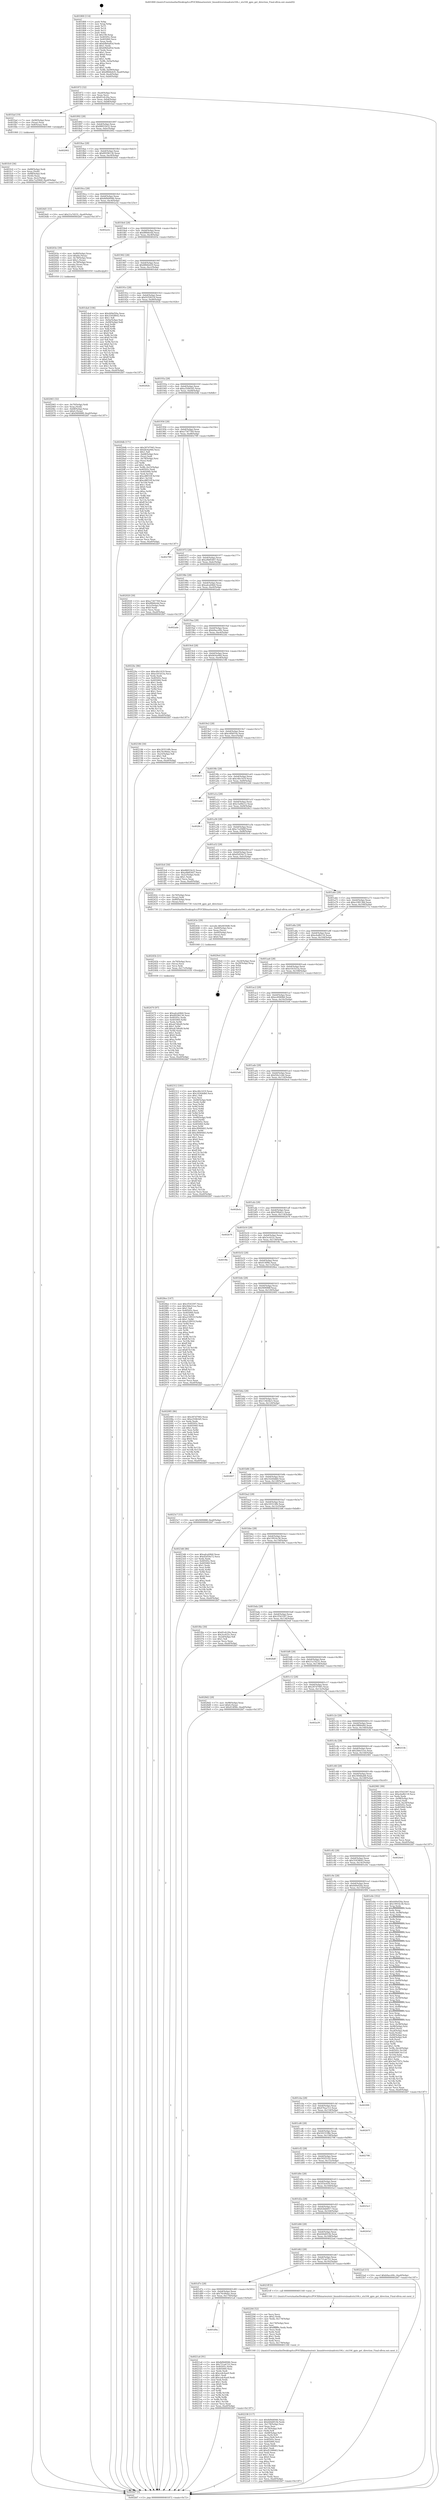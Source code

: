 digraph "0x401800" {
  label = "0x401800 (/mnt/c/Users/mathe/Desktop/tcc/POCII/binaries/extr_linuxdriversiioadcstx104.c_stx104_gpio_get_direction_Final-ollvm.out::main(0))"
  labelloc = "t"
  node[shape=record]

  Entry [label="",width=0.3,height=0.3,shape=circle,fillcolor=black,style=filled]
  "0x401872" [label="{
     0x401872 [32]\l
     | [instrs]\l
     &nbsp;&nbsp;0x401872 \<+6\>: mov -0xa0(%rbp),%eax\l
     &nbsp;&nbsp;0x401878 \<+2\>: mov %eax,%ecx\l
     &nbsp;&nbsp;0x40187a \<+6\>: sub $0x81efc20a,%ecx\l
     &nbsp;&nbsp;0x401880 \<+6\>: mov %eax,-0xb4(%rbp)\l
     &nbsp;&nbsp;0x401886 \<+6\>: mov %ecx,-0xb8(%rbp)\l
     &nbsp;&nbsp;0x40188c \<+6\>: je 0000000000401fad \<main+0x7ad\>\l
  }"]
  "0x401fad" [label="{
     0x401fad [19]\l
     | [instrs]\l
     &nbsp;&nbsp;0x401fad \<+7\>: mov -0x90(%rbp),%rax\l
     &nbsp;&nbsp;0x401fb4 \<+3\>: mov (%rax),%rax\l
     &nbsp;&nbsp;0x401fb7 \<+4\>: mov 0x8(%rax),%rdi\l
     &nbsp;&nbsp;0x401fbb \<+5\>: call 0000000000401060 \<atoi@plt\>\l
     | [calls]\l
     &nbsp;&nbsp;0x401060 \{1\} (unknown)\l
  }"]
  "0x401892" [label="{
     0x401892 [28]\l
     | [instrs]\l
     &nbsp;&nbsp;0x401892 \<+5\>: jmp 0000000000401897 \<main+0x97\>\l
     &nbsp;&nbsp;0x401897 \<+6\>: mov -0xb4(%rbp),%eax\l
     &nbsp;&nbsp;0x40189d \<+5\>: sub $0x88055b32,%eax\l
     &nbsp;&nbsp;0x4018a2 \<+6\>: mov %eax,-0xbc(%rbp)\l
     &nbsp;&nbsp;0x4018a8 \<+6\>: je 0000000000402002 \<main+0x802\>\l
  }"]
  Exit [label="",width=0.3,height=0.3,shape=circle,fillcolor=black,style=filled,peripheries=2]
  "0x402002" [label="{
     0x402002\l
  }", style=dashed]
  "0x4018ae" [label="{
     0x4018ae [28]\l
     | [instrs]\l
     &nbsp;&nbsp;0x4018ae \<+5\>: jmp 00000000004018b3 \<main+0xb3\>\l
     &nbsp;&nbsp;0x4018b3 \<+6\>: mov -0xb4(%rbp),%eax\l
     &nbsp;&nbsp;0x4018b9 \<+5\>: sub $0x89296136,%eax\l
     &nbsp;&nbsp;0x4018be \<+6\>: mov %eax,-0xc0(%rbp)\l
     &nbsp;&nbsp;0x4018c4 \<+6\>: je 00000000004024d1 \<main+0xcd1\>\l
  }"]
  "0x402470" [label="{
     0x402470 [97]\l
     | [instrs]\l
     &nbsp;&nbsp;0x402470 \<+5\>: mov $0xadca04b0,%eax\l
     &nbsp;&nbsp;0x402475 \<+5\>: mov $0x89296136,%esi\l
     &nbsp;&nbsp;0x40247a \<+7\>: mov 0x40505c,%edx\l
     &nbsp;&nbsp;0x402481 \<+8\>: mov 0x405060,%r8d\l
     &nbsp;&nbsp;0x402489 \<+3\>: mov %edx,%r9d\l
     &nbsp;&nbsp;0x40248c \<+7\>: sub $0xab7dfed9,%r9d\l
     &nbsp;&nbsp;0x402493 \<+4\>: sub $0x1,%r9d\l
     &nbsp;&nbsp;0x402497 \<+7\>: add $0xab7dfed9,%r9d\l
     &nbsp;&nbsp;0x40249e \<+4\>: imul %r9d,%edx\l
     &nbsp;&nbsp;0x4024a2 \<+3\>: and $0x1,%edx\l
     &nbsp;&nbsp;0x4024a5 \<+3\>: cmp $0x0,%edx\l
     &nbsp;&nbsp;0x4024a8 \<+4\>: sete %r10b\l
     &nbsp;&nbsp;0x4024ac \<+4\>: cmp $0xa,%r8d\l
     &nbsp;&nbsp;0x4024b0 \<+4\>: setl %r11b\l
     &nbsp;&nbsp;0x4024b4 \<+3\>: mov %r10b,%bl\l
     &nbsp;&nbsp;0x4024b7 \<+3\>: and %r11b,%bl\l
     &nbsp;&nbsp;0x4024ba \<+3\>: xor %r11b,%r10b\l
     &nbsp;&nbsp;0x4024bd \<+3\>: or %r10b,%bl\l
     &nbsp;&nbsp;0x4024c0 \<+3\>: test $0x1,%bl\l
     &nbsp;&nbsp;0x4024c3 \<+3\>: cmovne %esi,%eax\l
     &nbsp;&nbsp;0x4024c6 \<+6\>: mov %eax,-0xa0(%rbp)\l
     &nbsp;&nbsp;0x4024cc \<+5\>: jmp 0000000000402bf7 \<main+0x13f7\>\l
  }"]
  "0x4024d1" [label="{
     0x4024d1 [15]\l
     | [instrs]\l
     &nbsp;&nbsp;0x4024d1 \<+10\>: movl $0x21a7d231,-0xa0(%rbp)\l
     &nbsp;&nbsp;0x4024db \<+5\>: jmp 0000000000402bf7 \<main+0x13f7\>\l
  }"]
  "0x4018ca" [label="{
     0x4018ca [28]\l
     | [instrs]\l
     &nbsp;&nbsp;0x4018ca \<+5\>: jmp 00000000004018cf \<main+0xcf\>\l
     &nbsp;&nbsp;0x4018cf \<+6\>: mov -0xb4(%rbp),%eax\l
     &nbsp;&nbsp;0x4018d5 \<+5\>: sub $0x8d9d4946,%eax\l
     &nbsp;&nbsp;0x4018da \<+6\>: mov %eax,-0xc4(%rbp)\l
     &nbsp;&nbsp;0x4018e0 \<+6\>: je 0000000000402a5e \<main+0x125e\>\l
  }"]
  "0x40245b" [label="{
     0x40245b [21]\l
     | [instrs]\l
     &nbsp;&nbsp;0x40245b \<+4\>: mov -0x70(%rbp),%rcx\l
     &nbsp;&nbsp;0x40245f \<+3\>: mov (%rcx),%rcx\l
     &nbsp;&nbsp;0x402462 \<+3\>: mov %rcx,%rdi\l
     &nbsp;&nbsp;0x402465 \<+6\>: mov %eax,-0x17c(%rbp)\l
     &nbsp;&nbsp;0x40246b \<+5\>: call 0000000000401030 \<free@plt\>\l
     | [calls]\l
     &nbsp;&nbsp;0x401030 \{1\} (unknown)\l
  }"]
  "0x402a5e" [label="{
     0x402a5e\l
  }", style=dashed]
  "0x4018e6" [label="{
     0x4018e6 [28]\l
     | [instrs]\l
     &nbsp;&nbsp;0x4018e6 \<+5\>: jmp 00000000004018eb \<main+0xeb\>\l
     &nbsp;&nbsp;0x4018eb \<+6\>: mov -0xb4(%rbp),%eax\l
     &nbsp;&nbsp;0x4018f1 \<+5\>: sub $0x8f666c6d,%eax\l
     &nbsp;&nbsp;0x4018f6 \<+6\>: mov %eax,-0xc8(%rbp)\l
     &nbsp;&nbsp;0x4018fc \<+6\>: je 000000000040203e \<main+0x83e\>\l
  }"]
  "0x40243e" [label="{
     0x40243e [29]\l
     | [instrs]\l
     &nbsp;&nbsp;0x40243e \<+10\>: movabs $0x4030d6,%rdi\l
     &nbsp;&nbsp;0x402448 \<+4\>: mov -0x60(%rbp),%rcx\l
     &nbsp;&nbsp;0x40244c \<+2\>: mov %eax,(%rcx)\l
     &nbsp;&nbsp;0x40244e \<+4\>: mov -0x60(%rbp),%rcx\l
     &nbsp;&nbsp;0x402452 \<+2\>: mov (%rcx),%esi\l
     &nbsp;&nbsp;0x402454 \<+2\>: mov $0x0,%al\l
     &nbsp;&nbsp;0x402456 \<+5\>: call 0000000000401040 \<printf@plt\>\l
     | [calls]\l
     &nbsp;&nbsp;0x401040 \{1\} (unknown)\l
  }"]
  "0x40203e" [label="{
     0x40203e [39]\l
     | [instrs]\l
     &nbsp;&nbsp;0x40203e \<+4\>: mov -0x80(%rbp),%rax\l
     &nbsp;&nbsp;0x402042 \<+6\>: movl $0x64,(%rax)\l
     &nbsp;&nbsp;0x402048 \<+4\>: mov -0x78(%rbp),%rax\l
     &nbsp;&nbsp;0x40204c \<+6\>: movl $0x1,(%rax)\l
     &nbsp;&nbsp;0x402052 \<+4\>: mov -0x78(%rbp),%rax\l
     &nbsp;&nbsp;0x402056 \<+3\>: movslq (%rax),%rax\l
     &nbsp;&nbsp;0x402059 \<+4\>: shl $0x2,%rax\l
     &nbsp;&nbsp;0x40205d \<+3\>: mov %rax,%rdi\l
     &nbsp;&nbsp;0x402060 \<+5\>: call 0000000000401050 \<malloc@plt\>\l
     | [calls]\l
     &nbsp;&nbsp;0x401050 \{1\} (unknown)\l
  }"]
  "0x401902" [label="{
     0x401902 [28]\l
     | [instrs]\l
     &nbsp;&nbsp;0x401902 \<+5\>: jmp 0000000000401907 \<main+0x107\>\l
     &nbsp;&nbsp;0x401907 \<+6\>: mov -0xb4(%rbp),%eax\l
     &nbsp;&nbsp;0x40190d \<+5\>: sub $0x8f66b429,%eax\l
     &nbsp;&nbsp;0x401912 \<+6\>: mov %eax,-0xcc(%rbp)\l
     &nbsp;&nbsp;0x401918 \<+6\>: je 0000000000401da4 \<main+0x5a4\>\l
  }"]
  "0x402238" [label="{
     0x402238 [117]\l
     | [instrs]\l
     &nbsp;&nbsp;0x402238 \<+5\>: mov $0x8d9d4946,%ecx\l
     &nbsp;&nbsp;0x40223d \<+5\>: mov $0x644d053b,%edx\l
     &nbsp;&nbsp;0x402242 \<+6\>: mov -0x178(%rbp),%esi\l
     &nbsp;&nbsp;0x402248 \<+3\>: imul %eax,%esi\l
     &nbsp;&nbsp;0x40224b \<+4\>: mov -0x70(%rbp),%r8\l
     &nbsp;&nbsp;0x40224f \<+3\>: mov (%r8),%r8\l
     &nbsp;&nbsp;0x402252 \<+4\>: mov -0x68(%rbp),%r9\l
     &nbsp;&nbsp;0x402256 \<+3\>: movslq (%r9),%r9\l
     &nbsp;&nbsp;0x402259 \<+4\>: mov %esi,(%r8,%r9,4)\l
     &nbsp;&nbsp;0x40225d \<+7\>: mov 0x40505c,%eax\l
     &nbsp;&nbsp;0x402264 \<+7\>: mov 0x405060,%esi\l
     &nbsp;&nbsp;0x40226b \<+2\>: mov %eax,%edi\l
     &nbsp;&nbsp;0x40226d \<+6\>: sub $0xd5180683,%edi\l
     &nbsp;&nbsp;0x402273 \<+3\>: sub $0x1,%edi\l
     &nbsp;&nbsp;0x402276 \<+6\>: add $0xd5180683,%edi\l
     &nbsp;&nbsp;0x40227c \<+3\>: imul %edi,%eax\l
     &nbsp;&nbsp;0x40227f \<+3\>: and $0x1,%eax\l
     &nbsp;&nbsp;0x402282 \<+3\>: cmp $0x0,%eax\l
     &nbsp;&nbsp;0x402285 \<+4\>: sete %r10b\l
     &nbsp;&nbsp;0x402289 \<+3\>: cmp $0xa,%esi\l
     &nbsp;&nbsp;0x40228c \<+4\>: setl %r11b\l
     &nbsp;&nbsp;0x402290 \<+3\>: mov %r10b,%bl\l
     &nbsp;&nbsp;0x402293 \<+3\>: and %r11b,%bl\l
     &nbsp;&nbsp;0x402296 \<+3\>: xor %r11b,%r10b\l
     &nbsp;&nbsp;0x402299 \<+3\>: or %r10b,%bl\l
     &nbsp;&nbsp;0x40229c \<+3\>: test $0x1,%bl\l
     &nbsp;&nbsp;0x40229f \<+3\>: cmovne %edx,%ecx\l
     &nbsp;&nbsp;0x4022a2 \<+6\>: mov %ecx,-0xa0(%rbp)\l
     &nbsp;&nbsp;0x4022a8 \<+5\>: jmp 0000000000402bf7 \<main+0x13f7\>\l
  }"]
  "0x401da4" [label="{
     0x401da4 [106]\l
     | [instrs]\l
     &nbsp;&nbsp;0x401da4 \<+5\>: mov $0x449ef20a,%eax\l
     &nbsp;&nbsp;0x401da9 \<+5\>: mov $0x35458642,%ecx\l
     &nbsp;&nbsp;0x401dae \<+2\>: mov $0x1,%dl\l
     &nbsp;&nbsp;0x401db0 \<+7\>: mov -0x9a(%rbp),%sil\l
     &nbsp;&nbsp;0x401db7 \<+7\>: mov -0x99(%rbp),%dil\l
     &nbsp;&nbsp;0x401dbe \<+3\>: mov %sil,%r8b\l
     &nbsp;&nbsp;0x401dc1 \<+4\>: xor $0xff,%r8b\l
     &nbsp;&nbsp;0x401dc5 \<+3\>: mov %dil,%r9b\l
     &nbsp;&nbsp;0x401dc8 \<+4\>: xor $0xff,%r9b\l
     &nbsp;&nbsp;0x401dcc \<+3\>: xor $0x0,%dl\l
     &nbsp;&nbsp;0x401dcf \<+3\>: mov %r8b,%r10b\l
     &nbsp;&nbsp;0x401dd2 \<+4\>: and $0x0,%r10b\l
     &nbsp;&nbsp;0x401dd6 \<+3\>: and %dl,%sil\l
     &nbsp;&nbsp;0x401dd9 \<+3\>: mov %r9b,%r11b\l
     &nbsp;&nbsp;0x401ddc \<+4\>: and $0x0,%r11b\l
     &nbsp;&nbsp;0x401de0 \<+3\>: and %dl,%dil\l
     &nbsp;&nbsp;0x401de3 \<+3\>: or %sil,%r10b\l
     &nbsp;&nbsp;0x401de6 \<+3\>: or %dil,%r11b\l
     &nbsp;&nbsp;0x401de9 \<+3\>: xor %r11b,%r10b\l
     &nbsp;&nbsp;0x401dec \<+3\>: or %r9b,%r8b\l
     &nbsp;&nbsp;0x401def \<+4\>: xor $0xff,%r8b\l
     &nbsp;&nbsp;0x401df3 \<+3\>: or $0x0,%dl\l
     &nbsp;&nbsp;0x401df6 \<+3\>: and %dl,%r8b\l
     &nbsp;&nbsp;0x401df9 \<+3\>: or %r8b,%r10b\l
     &nbsp;&nbsp;0x401dfc \<+4\>: test $0x1,%r10b\l
     &nbsp;&nbsp;0x401e00 \<+3\>: cmovne %ecx,%eax\l
     &nbsp;&nbsp;0x401e03 \<+6\>: mov %eax,-0xa0(%rbp)\l
     &nbsp;&nbsp;0x401e09 \<+5\>: jmp 0000000000402bf7 \<main+0x13f7\>\l
  }"]
  "0x40191e" [label="{
     0x40191e [28]\l
     | [instrs]\l
     &nbsp;&nbsp;0x40191e \<+5\>: jmp 0000000000401923 \<main+0x123\>\l
     &nbsp;&nbsp;0x401923 \<+6\>: mov -0xb4(%rbp),%eax\l
     &nbsp;&nbsp;0x401929 \<+5\>: sub $0x91f28218,%eax\l
     &nbsp;&nbsp;0x40192e \<+6\>: mov %eax,-0xd0(%rbp)\l
     &nbsp;&nbsp;0x401934 \<+6\>: je 000000000040282b \<main+0x102b\>\l
  }"]
  "0x402bf7" [label="{
     0x402bf7 [5]\l
     | [instrs]\l
     &nbsp;&nbsp;0x402bf7 \<+5\>: jmp 0000000000401872 \<main+0x72\>\l
  }"]
  "0x401800" [label="{
     0x401800 [114]\l
     | [instrs]\l
     &nbsp;&nbsp;0x401800 \<+1\>: push %rbp\l
     &nbsp;&nbsp;0x401801 \<+3\>: mov %rsp,%rbp\l
     &nbsp;&nbsp;0x401804 \<+2\>: push %r15\l
     &nbsp;&nbsp;0x401806 \<+2\>: push %r14\l
     &nbsp;&nbsp;0x401808 \<+2\>: push %r12\l
     &nbsp;&nbsp;0x40180a \<+1\>: push %rbx\l
     &nbsp;&nbsp;0x40180b \<+7\>: sub $0x190,%rsp\l
     &nbsp;&nbsp;0x401812 \<+7\>: mov 0x40505c,%eax\l
     &nbsp;&nbsp;0x401819 \<+7\>: mov 0x405060,%ecx\l
     &nbsp;&nbsp;0x401820 \<+2\>: mov %eax,%edx\l
     &nbsp;&nbsp;0x401822 \<+6\>: add $0xb9b0a85d,%edx\l
     &nbsp;&nbsp;0x401828 \<+3\>: sub $0x1,%edx\l
     &nbsp;&nbsp;0x40182b \<+6\>: sub $0xb9b0a85d,%edx\l
     &nbsp;&nbsp;0x401831 \<+3\>: imul %edx,%eax\l
     &nbsp;&nbsp;0x401834 \<+3\>: and $0x1,%eax\l
     &nbsp;&nbsp;0x401837 \<+3\>: cmp $0x0,%eax\l
     &nbsp;&nbsp;0x40183a \<+4\>: sete %r8b\l
     &nbsp;&nbsp;0x40183e \<+4\>: and $0x1,%r8b\l
     &nbsp;&nbsp;0x401842 \<+7\>: mov %r8b,-0x9a(%rbp)\l
     &nbsp;&nbsp;0x401849 \<+3\>: cmp $0xa,%ecx\l
     &nbsp;&nbsp;0x40184c \<+4\>: setl %r8b\l
     &nbsp;&nbsp;0x401850 \<+4\>: and $0x1,%r8b\l
     &nbsp;&nbsp;0x401854 \<+7\>: mov %r8b,-0x99(%rbp)\l
     &nbsp;&nbsp;0x40185b \<+10\>: movl $0x8f66b429,-0xa0(%rbp)\l
     &nbsp;&nbsp;0x401865 \<+6\>: mov %edi,-0xa4(%rbp)\l
     &nbsp;&nbsp;0x40186b \<+7\>: mov %rsi,-0xb0(%rbp)\l
  }"]
  "0x402204" [label="{
     0x402204 [52]\l
     | [instrs]\l
     &nbsp;&nbsp;0x402204 \<+2\>: xor %ecx,%ecx\l
     &nbsp;&nbsp;0x402206 \<+5\>: mov $0x2,%edx\l
     &nbsp;&nbsp;0x40220b \<+6\>: mov %edx,-0x174(%rbp)\l
     &nbsp;&nbsp;0x402211 \<+1\>: cltd\l
     &nbsp;&nbsp;0x402212 \<+6\>: mov -0x174(%rbp),%esi\l
     &nbsp;&nbsp;0x402218 \<+2\>: idiv %esi\l
     &nbsp;&nbsp;0x40221a \<+6\>: imul $0xfffffffe,%edx,%edx\l
     &nbsp;&nbsp;0x402220 \<+2\>: mov %ecx,%edi\l
     &nbsp;&nbsp;0x402222 \<+2\>: sub %edx,%edi\l
     &nbsp;&nbsp;0x402224 \<+2\>: mov %ecx,%edx\l
     &nbsp;&nbsp;0x402226 \<+3\>: sub $0x1,%edx\l
     &nbsp;&nbsp;0x402229 \<+2\>: add %edx,%edi\l
     &nbsp;&nbsp;0x40222b \<+2\>: sub %edi,%ecx\l
     &nbsp;&nbsp;0x40222d \<+6\>: mov %ecx,-0x178(%rbp)\l
     &nbsp;&nbsp;0x402233 \<+5\>: call 0000000000401160 \<next_i\>\l
     | [calls]\l
     &nbsp;&nbsp;0x401160 \{1\} (/mnt/c/Users/mathe/Desktop/tcc/POCII/binaries/extr_linuxdriversiioadcstx104.c_stx104_gpio_get_direction_Final-ollvm.out::next_i)\l
  }"]
  "0x40282b" [label="{
     0x40282b\l
  }", style=dashed]
  "0x40193a" [label="{
     0x40193a [28]\l
     | [instrs]\l
     &nbsp;&nbsp;0x40193a \<+5\>: jmp 000000000040193f \<main+0x13f\>\l
     &nbsp;&nbsp;0x40193f \<+6\>: mov -0xb4(%rbp),%eax\l
     &nbsp;&nbsp;0x401945 \<+5\>: sub $0xa350b5d5,%eax\l
     &nbsp;&nbsp;0x40194a \<+6\>: mov %eax,-0xd4(%rbp)\l
     &nbsp;&nbsp;0x401950 \<+6\>: je 00000000004020db \<main+0x8db\>\l
  }"]
  "0x401d9a" [label="{
     0x401d9a\l
  }", style=dashed]
  "0x4020db" [label="{
     0x4020db [171]\l
     | [instrs]\l
     &nbsp;&nbsp;0x4020db \<+5\>: mov $0x287d7945,%eax\l
     &nbsp;&nbsp;0x4020e0 \<+5\>: mov $0xbfc6a944,%ecx\l
     &nbsp;&nbsp;0x4020e5 \<+2\>: mov $0x1,%dl\l
     &nbsp;&nbsp;0x4020e7 \<+4\>: mov -0x68(%rbp),%rsi\l
     &nbsp;&nbsp;0x4020eb \<+2\>: mov (%rsi),%edi\l
     &nbsp;&nbsp;0x4020ed \<+4\>: mov -0x78(%rbp),%rsi\l
     &nbsp;&nbsp;0x4020f1 \<+2\>: cmp (%rsi),%edi\l
     &nbsp;&nbsp;0x4020f3 \<+4\>: setl %r8b\l
     &nbsp;&nbsp;0x4020f7 \<+4\>: and $0x1,%r8b\l
     &nbsp;&nbsp;0x4020fb \<+4\>: mov %r8b,-0x25(%rbp)\l
     &nbsp;&nbsp;0x4020ff \<+7\>: mov 0x40505c,%edi\l
     &nbsp;&nbsp;0x402106 \<+8\>: mov 0x405060,%r9d\l
     &nbsp;&nbsp;0x40210e \<+3\>: mov %edi,%r10d\l
     &nbsp;&nbsp;0x402111 \<+7\>: sub $0xcd8f31ff,%r10d\l
     &nbsp;&nbsp;0x402118 \<+4\>: sub $0x1,%r10d\l
     &nbsp;&nbsp;0x40211c \<+7\>: add $0xcd8f31ff,%r10d\l
     &nbsp;&nbsp;0x402123 \<+4\>: imul %r10d,%edi\l
     &nbsp;&nbsp;0x402127 \<+3\>: and $0x1,%edi\l
     &nbsp;&nbsp;0x40212a \<+3\>: cmp $0x0,%edi\l
     &nbsp;&nbsp;0x40212d \<+4\>: sete %r8b\l
     &nbsp;&nbsp;0x402131 \<+4\>: cmp $0xa,%r9d\l
     &nbsp;&nbsp;0x402135 \<+4\>: setl %r11b\l
     &nbsp;&nbsp;0x402139 \<+3\>: mov %r8b,%bl\l
     &nbsp;&nbsp;0x40213c \<+3\>: xor $0xff,%bl\l
     &nbsp;&nbsp;0x40213f \<+3\>: mov %r11b,%r14b\l
     &nbsp;&nbsp;0x402142 \<+4\>: xor $0xff,%r14b\l
     &nbsp;&nbsp;0x402146 \<+3\>: xor $0x0,%dl\l
     &nbsp;&nbsp;0x402149 \<+3\>: mov %bl,%r15b\l
     &nbsp;&nbsp;0x40214c \<+4\>: and $0x0,%r15b\l
     &nbsp;&nbsp;0x402150 \<+3\>: and %dl,%r8b\l
     &nbsp;&nbsp;0x402153 \<+3\>: mov %r14b,%r12b\l
     &nbsp;&nbsp;0x402156 \<+4\>: and $0x0,%r12b\l
     &nbsp;&nbsp;0x40215a \<+3\>: and %dl,%r11b\l
     &nbsp;&nbsp;0x40215d \<+3\>: or %r8b,%r15b\l
     &nbsp;&nbsp;0x402160 \<+3\>: or %r11b,%r12b\l
     &nbsp;&nbsp;0x402163 \<+3\>: xor %r12b,%r15b\l
     &nbsp;&nbsp;0x402166 \<+3\>: or %r14b,%bl\l
     &nbsp;&nbsp;0x402169 \<+3\>: xor $0xff,%bl\l
     &nbsp;&nbsp;0x40216c \<+3\>: or $0x0,%dl\l
     &nbsp;&nbsp;0x40216f \<+2\>: and %dl,%bl\l
     &nbsp;&nbsp;0x402171 \<+3\>: or %bl,%r15b\l
     &nbsp;&nbsp;0x402174 \<+4\>: test $0x1,%r15b\l
     &nbsp;&nbsp;0x402178 \<+3\>: cmovne %ecx,%eax\l
     &nbsp;&nbsp;0x40217b \<+6\>: mov %eax,-0xa0(%rbp)\l
     &nbsp;&nbsp;0x402181 \<+5\>: jmp 0000000000402bf7 \<main+0x13f7\>\l
  }"]
  "0x401956" [label="{
     0x401956 [28]\l
     | [instrs]\l
     &nbsp;&nbsp;0x401956 \<+5\>: jmp 000000000040195b \<main+0x15b\>\l
     &nbsp;&nbsp;0x40195b \<+6\>: mov -0xb4(%rbp),%eax\l
     &nbsp;&nbsp;0x401961 \<+5\>: sub $0xa7347769,%eax\l
     &nbsp;&nbsp;0x401966 \<+6\>: mov %eax,-0xd8(%rbp)\l
     &nbsp;&nbsp;0x40196c \<+6\>: je 0000000000402789 \<main+0xf89\>\l
  }"]
  "0x4021a4" [label="{
     0x4021a4 [91]\l
     | [instrs]\l
     &nbsp;&nbsp;0x4021a4 \<+5\>: mov $0x8d9d4946,%eax\l
     &nbsp;&nbsp;0x4021a9 \<+5\>: mov $0x751ab722,%ecx\l
     &nbsp;&nbsp;0x4021ae \<+7\>: mov 0x40505c,%edx\l
     &nbsp;&nbsp;0x4021b5 \<+7\>: mov 0x405060,%esi\l
     &nbsp;&nbsp;0x4021bc \<+2\>: mov %edx,%edi\l
     &nbsp;&nbsp;0x4021be \<+6\>: sub $0xcedc4aa9,%edi\l
     &nbsp;&nbsp;0x4021c4 \<+3\>: sub $0x1,%edi\l
     &nbsp;&nbsp;0x4021c7 \<+6\>: add $0xcedc4aa9,%edi\l
     &nbsp;&nbsp;0x4021cd \<+3\>: imul %edi,%edx\l
     &nbsp;&nbsp;0x4021d0 \<+3\>: and $0x1,%edx\l
     &nbsp;&nbsp;0x4021d3 \<+3\>: cmp $0x0,%edx\l
     &nbsp;&nbsp;0x4021d6 \<+4\>: sete %r8b\l
     &nbsp;&nbsp;0x4021da \<+3\>: cmp $0xa,%esi\l
     &nbsp;&nbsp;0x4021dd \<+4\>: setl %r9b\l
     &nbsp;&nbsp;0x4021e1 \<+3\>: mov %r8b,%r10b\l
     &nbsp;&nbsp;0x4021e4 \<+3\>: and %r9b,%r10b\l
     &nbsp;&nbsp;0x4021e7 \<+3\>: xor %r9b,%r8b\l
     &nbsp;&nbsp;0x4021ea \<+3\>: or %r8b,%r10b\l
     &nbsp;&nbsp;0x4021ed \<+4\>: test $0x1,%r10b\l
     &nbsp;&nbsp;0x4021f1 \<+3\>: cmovne %ecx,%eax\l
     &nbsp;&nbsp;0x4021f4 \<+6\>: mov %eax,-0xa0(%rbp)\l
     &nbsp;&nbsp;0x4021fa \<+5\>: jmp 0000000000402bf7 \<main+0x13f7\>\l
  }"]
  "0x402789" [label="{
     0x402789\l
  }", style=dashed]
  "0x401972" [label="{
     0x401972 [28]\l
     | [instrs]\l
     &nbsp;&nbsp;0x401972 \<+5\>: jmp 0000000000401977 \<main+0x177\>\l
     &nbsp;&nbsp;0x401977 \<+6\>: mov -0xb4(%rbp),%eax\l
     &nbsp;&nbsp;0x40197d \<+5\>: sub $0xa9b85447,%eax\l
     &nbsp;&nbsp;0x401982 \<+6\>: mov %eax,-0xdc(%rbp)\l
     &nbsp;&nbsp;0x401988 \<+6\>: je 0000000000402020 \<main+0x820\>\l
  }"]
  "0x401d7e" [label="{
     0x401d7e [28]\l
     | [instrs]\l
     &nbsp;&nbsp;0x401d7e \<+5\>: jmp 0000000000401d83 \<main+0x583\>\l
     &nbsp;&nbsp;0x401d83 \<+6\>: mov -0xb4(%rbp),%eax\l
     &nbsp;&nbsp;0x401d89 \<+5\>: sub $0x76c06dac,%eax\l
     &nbsp;&nbsp;0x401d8e \<+6\>: mov %eax,-0x170(%rbp)\l
     &nbsp;&nbsp;0x401d94 \<+6\>: je 00000000004021a4 \<main+0x9a4\>\l
  }"]
  "0x402020" [label="{
     0x402020 [30]\l
     | [instrs]\l
     &nbsp;&nbsp;0x402020 \<+5\>: mov $0xa7347769,%eax\l
     &nbsp;&nbsp;0x402025 \<+5\>: mov $0x8f666c6d,%ecx\l
     &nbsp;&nbsp;0x40202a \<+3\>: mov -0x2c(%rbp),%edx\l
     &nbsp;&nbsp;0x40202d \<+3\>: cmp $0x0,%edx\l
     &nbsp;&nbsp;0x402030 \<+3\>: cmove %ecx,%eax\l
     &nbsp;&nbsp;0x402033 \<+6\>: mov %eax,-0xa0(%rbp)\l
     &nbsp;&nbsp;0x402039 \<+5\>: jmp 0000000000402bf7 \<main+0x13f7\>\l
  }"]
  "0x40198e" [label="{
     0x40198e [28]\l
     | [instrs]\l
     &nbsp;&nbsp;0x40198e \<+5\>: jmp 0000000000401993 \<main+0x193\>\l
     &nbsp;&nbsp;0x401993 \<+6\>: mov -0xb4(%rbp),%eax\l
     &nbsp;&nbsp;0x401999 \<+5\>: sub $0xadca04b0,%eax\l
     &nbsp;&nbsp;0x40199e \<+6\>: mov %eax,-0xe0(%rbp)\l
     &nbsp;&nbsp;0x4019a4 \<+6\>: je 0000000000402ade \<main+0x12de\>\l
  }"]
  "0x4021ff" [label="{
     0x4021ff [5]\l
     | [instrs]\l
     &nbsp;&nbsp;0x4021ff \<+5\>: call 0000000000401160 \<next_i\>\l
     | [calls]\l
     &nbsp;&nbsp;0x401160 \{1\} (/mnt/c/Users/mathe/Desktop/tcc/POCII/binaries/extr_linuxdriversiioadcstx104.c_stx104_gpio_get_direction_Final-ollvm.out::next_i)\l
  }"]
  "0x402ade" [label="{
     0x402ade\l
  }", style=dashed]
  "0x4019aa" [label="{
     0x4019aa [28]\l
     | [instrs]\l
     &nbsp;&nbsp;0x4019aa \<+5\>: jmp 00000000004019af \<main+0x1af\>\l
     &nbsp;&nbsp;0x4019af \<+6\>: mov -0xb4(%rbp),%eax\l
     &nbsp;&nbsp;0x4019b5 \<+5\>: sub $0xb9acc69c,%eax\l
     &nbsp;&nbsp;0x4019ba \<+6\>: mov %eax,-0xe4(%rbp)\l
     &nbsp;&nbsp;0x4019c0 \<+6\>: je 00000000004022bc \<main+0xabc\>\l
  }"]
  "0x401d62" [label="{
     0x401d62 [28]\l
     | [instrs]\l
     &nbsp;&nbsp;0x401d62 \<+5\>: jmp 0000000000401d67 \<main+0x567\>\l
     &nbsp;&nbsp;0x401d67 \<+6\>: mov -0xb4(%rbp),%eax\l
     &nbsp;&nbsp;0x401d6d \<+5\>: sub $0x751ab722,%eax\l
     &nbsp;&nbsp;0x401d72 \<+6\>: mov %eax,-0x16c(%rbp)\l
     &nbsp;&nbsp;0x401d78 \<+6\>: je 00000000004021ff \<main+0x9ff\>\l
  }"]
  "0x4022bc" [label="{
     0x4022bc [86]\l
     | [instrs]\l
     &nbsp;&nbsp;0x4022bc \<+5\>: mov $0xc4fe1419,%eax\l
     &nbsp;&nbsp;0x4022c1 \<+5\>: mov $0xe541b53a,%ecx\l
     &nbsp;&nbsp;0x4022c6 \<+2\>: xor %edx,%edx\l
     &nbsp;&nbsp;0x4022c8 \<+7\>: mov 0x40505c,%esi\l
     &nbsp;&nbsp;0x4022cf \<+7\>: mov 0x405060,%edi\l
     &nbsp;&nbsp;0x4022d6 \<+3\>: sub $0x1,%edx\l
     &nbsp;&nbsp;0x4022d9 \<+3\>: mov %esi,%r8d\l
     &nbsp;&nbsp;0x4022dc \<+3\>: add %edx,%r8d\l
     &nbsp;&nbsp;0x4022df \<+4\>: imul %r8d,%esi\l
     &nbsp;&nbsp;0x4022e3 \<+3\>: and $0x1,%esi\l
     &nbsp;&nbsp;0x4022e6 \<+3\>: cmp $0x0,%esi\l
     &nbsp;&nbsp;0x4022e9 \<+4\>: sete %r9b\l
     &nbsp;&nbsp;0x4022ed \<+3\>: cmp $0xa,%edi\l
     &nbsp;&nbsp;0x4022f0 \<+4\>: setl %r10b\l
     &nbsp;&nbsp;0x4022f4 \<+3\>: mov %r9b,%r11b\l
     &nbsp;&nbsp;0x4022f7 \<+3\>: and %r10b,%r11b\l
     &nbsp;&nbsp;0x4022fa \<+3\>: xor %r10b,%r9b\l
     &nbsp;&nbsp;0x4022fd \<+3\>: or %r9b,%r11b\l
     &nbsp;&nbsp;0x402300 \<+4\>: test $0x1,%r11b\l
     &nbsp;&nbsp;0x402304 \<+3\>: cmovne %ecx,%eax\l
     &nbsp;&nbsp;0x402307 \<+6\>: mov %eax,-0xa0(%rbp)\l
     &nbsp;&nbsp;0x40230d \<+5\>: jmp 0000000000402bf7 \<main+0x13f7\>\l
  }"]
  "0x4019c6" [label="{
     0x4019c6 [28]\l
     | [instrs]\l
     &nbsp;&nbsp;0x4019c6 \<+5\>: jmp 00000000004019cb \<main+0x1cb\>\l
     &nbsp;&nbsp;0x4019cb \<+6\>: mov -0xb4(%rbp),%eax\l
     &nbsp;&nbsp;0x4019d1 \<+5\>: sub $0xbfc6a944,%eax\l
     &nbsp;&nbsp;0x4019d6 \<+6\>: mov %eax,-0xe8(%rbp)\l
     &nbsp;&nbsp;0x4019dc \<+6\>: je 0000000000402186 \<main+0x986\>\l
  }"]
  "0x4022ad" [label="{
     0x4022ad [15]\l
     | [instrs]\l
     &nbsp;&nbsp;0x4022ad \<+10\>: movl $0xb9acc69c,-0xa0(%rbp)\l
     &nbsp;&nbsp;0x4022b7 \<+5\>: jmp 0000000000402bf7 \<main+0x13f7\>\l
  }"]
  "0x402186" [label="{
     0x402186 [30]\l
     | [instrs]\l
     &nbsp;&nbsp;0x402186 \<+5\>: mov $0x183514fb,%eax\l
     &nbsp;&nbsp;0x40218b \<+5\>: mov $0x76c06dac,%ecx\l
     &nbsp;&nbsp;0x402190 \<+3\>: mov -0x25(%rbp),%dl\l
     &nbsp;&nbsp;0x402193 \<+3\>: test $0x1,%dl\l
     &nbsp;&nbsp;0x402196 \<+3\>: cmovne %ecx,%eax\l
     &nbsp;&nbsp;0x402199 \<+6\>: mov %eax,-0xa0(%rbp)\l
     &nbsp;&nbsp;0x40219f \<+5\>: jmp 0000000000402bf7 \<main+0x13f7\>\l
  }"]
  "0x4019e2" [label="{
     0x4019e2 [28]\l
     | [instrs]\l
     &nbsp;&nbsp;0x4019e2 \<+5\>: jmp 00000000004019e7 \<main+0x1e7\>\l
     &nbsp;&nbsp;0x4019e7 \<+6\>: mov -0xb4(%rbp),%eax\l
     &nbsp;&nbsp;0x4019ed \<+5\>: sub $0xc40bf10e,%eax\l
     &nbsp;&nbsp;0x4019f2 \<+6\>: mov %eax,-0xec(%rbp)\l
     &nbsp;&nbsp;0x4019f8 \<+6\>: je 0000000000402b31 \<main+0x1331\>\l
  }"]
  "0x401d46" [label="{
     0x401d46 [28]\l
     | [instrs]\l
     &nbsp;&nbsp;0x401d46 \<+5\>: jmp 0000000000401d4b \<main+0x54b\>\l
     &nbsp;&nbsp;0x401d4b \<+6\>: mov -0xb4(%rbp),%eax\l
     &nbsp;&nbsp;0x401d51 \<+5\>: sub $0x644d053b,%eax\l
     &nbsp;&nbsp;0x401d56 \<+6\>: mov %eax,-0x168(%rbp)\l
     &nbsp;&nbsp;0x401d5c \<+6\>: je 00000000004022ad \<main+0xaad\>\l
  }"]
  "0x402b31" [label="{
     0x402b31\l
  }", style=dashed]
  "0x4019fe" [label="{
     0x4019fe [28]\l
     | [instrs]\l
     &nbsp;&nbsp;0x4019fe \<+5\>: jmp 0000000000401a03 \<main+0x203\>\l
     &nbsp;&nbsp;0x401a03 \<+6\>: mov -0xb4(%rbp),%eax\l
     &nbsp;&nbsp;0x401a09 \<+5\>: sub $0xc4fe1419,%eax\l
     &nbsp;&nbsp;0x401a0e \<+6\>: mov %eax,-0xf0(%rbp)\l
     &nbsp;&nbsp;0x401a14 \<+6\>: je 0000000000402ab4 \<main+0x12b4\>\l
  }"]
  "0x40265d" [label="{
     0x40265d\l
  }", style=dashed]
  "0x402ab4" [label="{
     0x402ab4\l
  }", style=dashed]
  "0x401a1a" [label="{
     0x401a1a [28]\l
     | [instrs]\l
     &nbsp;&nbsp;0x401a1a \<+5\>: jmp 0000000000401a1f \<main+0x21f\>\l
     &nbsp;&nbsp;0x401a1f \<+6\>: mov -0xb4(%rbp),%eax\l
     &nbsp;&nbsp;0x401a25 \<+5\>: sub $0xc5a06e12,%eax\l
     &nbsp;&nbsp;0x401a2a \<+6\>: mov %eax,-0xf4(%rbp)\l
     &nbsp;&nbsp;0x401a30 \<+6\>: je 00000000004028c3 \<main+0x10c3\>\l
  }"]
  "0x401d2a" [label="{
     0x401d2a [28]\l
     | [instrs]\l
     &nbsp;&nbsp;0x401d2a \<+5\>: jmp 0000000000401d2f \<main+0x52f\>\l
     &nbsp;&nbsp;0x401d2f \<+6\>: mov -0xb4(%rbp),%eax\l
     &nbsp;&nbsp;0x401d35 \<+5\>: sub $0x62bb6017,%eax\l
     &nbsp;&nbsp;0x401d3a \<+6\>: mov %eax,-0x164(%rbp)\l
     &nbsp;&nbsp;0x401d40 \<+6\>: je 000000000040265d \<main+0xe5d\>\l
  }"]
  "0x4028c3" [label="{
     0x4028c3\l
  }", style=dashed]
  "0x401a36" [label="{
     0x401a36 [28]\l
     | [instrs]\l
     &nbsp;&nbsp;0x401a36 \<+5\>: jmp 0000000000401a3b \<main+0x23b\>\l
     &nbsp;&nbsp;0x401a3b \<+6\>: mov -0xb4(%rbp),%eax\l
     &nbsp;&nbsp;0x401a41 \<+5\>: sub $0xc7a2940f,%eax\l
     &nbsp;&nbsp;0x401a46 \<+6\>: mov %eax,-0xf8(%rbp)\l
     &nbsp;&nbsp;0x401a4c \<+6\>: je 0000000000401fe4 \<main+0x7e4\>\l
  }"]
  "0x4025e3" [label="{
     0x4025e3\l
  }", style=dashed]
  "0x401fe4" [label="{
     0x401fe4 [30]\l
     | [instrs]\l
     &nbsp;&nbsp;0x401fe4 \<+5\>: mov $0x88055b32,%eax\l
     &nbsp;&nbsp;0x401fe9 \<+5\>: mov $0xa9b85447,%ecx\l
     &nbsp;&nbsp;0x401fee \<+3\>: mov -0x2c(%rbp),%edx\l
     &nbsp;&nbsp;0x401ff1 \<+3\>: cmp $0x1,%edx\l
     &nbsp;&nbsp;0x401ff4 \<+3\>: cmovl %ecx,%eax\l
     &nbsp;&nbsp;0x401ff7 \<+6\>: mov %eax,-0xa0(%rbp)\l
     &nbsp;&nbsp;0x401ffd \<+5\>: jmp 0000000000402bf7 \<main+0x13f7\>\l
  }"]
  "0x401a52" [label="{
     0x401a52 [28]\l
     | [instrs]\l
     &nbsp;&nbsp;0x401a52 \<+5\>: jmp 0000000000401a57 \<main+0x257\>\l
     &nbsp;&nbsp;0x401a57 \<+6\>: mov -0xb4(%rbp),%eax\l
     &nbsp;&nbsp;0x401a5d \<+5\>: sub $0xd5d59a72,%eax\l
     &nbsp;&nbsp;0x401a62 \<+6\>: mov %eax,-0xfc(%rbp)\l
     &nbsp;&nbsp;0x401a68 \<+6\>: je 000000000040242c \<main+0xc2c\>\l
  }"]
  "0x401d0e" [label="{
     0x401d0e [28]\l
     | [instrs]\l
     &nbsp;&nbsp;0x401d0e \<+5\>: jmp 0000000000401d13 \<main+0x513\>\l
     &nbsp;&nbsp;0x401d13 \<+6\>: mov -0xb4(%rbp),%eax\l
     &nbsp;&nbsp;0x401d19 \<+5\>: sub $0x5f1bc650,%eax\l
     &nbsp;&nbsp;0x401d1e \<+6\>: mov %eax,-0x160(%rbp)\l
     &nbsp;&nbsp;0x401d24 \<+6\>: je 00000000004025e3 \<main+0xde3\>\l
  }"]
  "0x40242c" [label="{
     0x40242c [18]\l
     | [instrs]\l
     &nbsp;&nbsp;0x40242c \<+4\>: mov -0x70(%rbp),%rax\l
     &nbsp;&nbsp;0x402430 \<+3\>: mov (%rax),%rdi\l
     &nbsp;&nbsp;0x402433 \<+4\>: mov -0x80(%rbp),%rax\l
     &nbsp;&nbsp;0x402437 \<+2\>: mov (%rax),%esi\l
     &nbsp;&nbsp;0x402439 \<+5\>: call 0000000000401730 \<stx104_gpio_get_direction\>\l
     | [calls]\l
     &nbsp;&nbsp;0x401730 \{1\} (/mnt/c/Users/mathe/Desktop/tcc/POCII/binaries/extr_linuxdriversiioadcstx104.c_stx104_gpio_get_direction_Final-ollvm.out::stx104_gpio_get_direction)\l
  }"]
  "0x401a6e" [label="{
     0x401a6e [28]\l
     | [instrs]\l
     &nbsp;&nbsp;0x401a6e \<+5\>: jmp 0000000000401a73 \<main+0x273\>\l
     &nbsp;&nbsp;0x401a73 \<+6\>: mov -0xb4(%rbp),%eax\l
     &nbsp;&nbsp;0x401a79 \<+5\>: sub $0xe108138d,%eax\l
     &nbsp;&nbsp;0x401a7e \<+6\>: mov %eax,-0x100(%rbp)\l
     &nbsp;&nbsp;0x401a84 \<+6\>: je 000000000040277a \<main+0xf7a\>\l
  }"]
  "0x4026d5" [label="{
     0x4026d5\l
  }", style=dashed]
  "0x40277a" [label="{
     0x40277a\l
  }", style=dashed]
  "0x401a8a" [label="{
     0x401a8a [28]\l
     | [instrs]\l
     &nbsp;&nbsp;0x401a8a \<+5\>: jmp 0000000000401a8f \<main+0x28f\>\l
     &nbsp;&nbsp;0x401a8f \<+6\>: mov -0xb4(%rbp),%eax\l
     &nbsp;&nbsp;0x401a95 \<+5\>: sub $0xe4a8b118,%eax\l
     &nbsp;&nbsp;0x401a9a \<+6\>: mov %eax,-0x104(%rbp)\l
     &nbsp;&nbsp;0x401aa0 \<+6\>: je 00000000004029e4 \<main+0x11e4\>\l
  }"]
  "0x401cf2" [label="{
     0x401cf2 [28]\l
     | [instrs]\l
     &nbsp;&nbsp;0x401cf2 \<+5\>: jmp 0000000000401cf7 \<main+0x4f7\>\l
     &nbsp;&nbsp;0x401cf7 \<+6\>: mov -0xb4(%rbp),%eax\l
     &nbsp;&nbsp;0x401cfd \<+5\>: sub $0x592f3102,%eax\l
     &nbsp;&nbsp;0x401d02 \<+6\>: mov %eax,-0x15c(%rbp)\l
     &nbsp;&nbsp;0x401d08 \<+6\>: je 00000000004026d5 \<main+0xed5\>\l
  }"]
  "0x4029e4" [label="{
     0x4029e4 [16]\l
     | [instrs]\l
     &nbsp;&nbsp;0x4029e4 \<+3\>: mov -0x24(%rbp),%eax\l
     &nbsp;&nbsp;0x4029e7 \<+4\>: lea -0x20(%rbp),%rsp\l
     &nbsp;&nbsp;0x4029eb \<+1\>: pop %rbx\l
     &nbsp;&nbsp;0x4029ec \<+2\>: pop %r12\l
     &nbsp;&nbsp;0x4029ee \<+2\>: pop %r14\l
     &nbsp;&nbsp;0x4029f0 \<+2\>: pop %r15\l
     &nbsp;&nbsp;0x4029f2 \<+1\>: pop %rbp\l
     &nbsp;&nbsp;0x4029f3 \<+1\>: ret\l
  }"]
  "0x401aa6" [label="{
     0x401aa6 [28]\l
     | [instrs]\l
     &nbsp;&nbsp;0x401aa6 \<+5\>: jmp 0000000000401aab \<main+0x2ab\>\l
     &nbsp;&nbsp;0x401aab \<+6\>: mov -0xb4(%rbp),%eax\l
     &nbsp;&nbsp;0x401ab1 \<+5\>: sub $0xe541b53a,%eax\l
     &nbsp;&nbsp;0x401ab6 \<+6\>: mov %eax,-0x108(%rbp)\l
     &nbsp;&nbsp;0x401abc \<+6\>: je 0000000000402312 \<main+0xb12\>\l
  }"]
  "0x402798" [label="{
     0x402798\l
  }", style=dashed]
  "0x402312" [label="{
     0x402312 [181]\l
     | [instrs]\l
     &nbsp;&nbsp;0x402312 \<+5\>: mov $0xc4fe1419,%eax\l
     &nbsp;&nbsp;0x402317 \<+5\>: mov $0x16264db0,%ecx\l
     &nbsp;&nbsp;0x40231c \<+2\>: mov $0x1,%dl\l
     &nbsp;&nbsp;0x40231e \<+2\>: xor %esi,%esi\l
     &nbsp;&nbsp;0x402320 \<+4\>: mov -0x68(%rbp),%rdi\l
     &nbsp;&nbsp;0x402324 \<+3\>: mov (%rdi),%r8d\l
     &nbsp;&nbsp;0x402327 \<+3\>: mov %esi,%r9d\l
     &nbsp;&nbsp;0x40232a \<+3\>: sub %r8d,%r9d\l
     &nbsp;&nbsp;0x40232d \<+3\>: mov %esi,%r8d\l
     &nbsp;&nbsp;0x402330 \<+4\>: sub $0x1,%r8d\l
     &nbsp;&nbsp;0x402334 \<+3\>: add %r8d,%r9d\l
     &nbsp;&nbsp;0x402337 \<+3\>: sub %r9d,%esi\l
     &nbsp;&nbsp;0x40233a \<+4\>: mov -0x68(%rbp),%rdi\l
     &nbsp;&nbsp;0x40233e \<+2\>: mov %esi,(%rdi)\l
     &nbsp;&nbsp;0x402340 \<+7\>: mov 0x40505c,%esi\l
     &nbsp;&nbsp;0x402347 \<+8\>: mov 0x405060,%r8d\l
     &nbsp;&nbsp;0x40234f \<+3\>: mov %esi,%r9d\l
     &nbsp;&nbsp;0x402352 \<+7\>: sub $0xc8949d43,%r9d\l
     &nbsp;&nbsp;0x402359 \<+4\>: sub $0x1,%r9d\l
     &nbsp;&nbsp;0x40235d \<+7\>: add $0xc8949d43,%r9d\l
     &nbsp;&nbsp;0x402364 \<+4\>: imul %r9d,%esi\l
     &nbsp;&nbsp;0x402368 \<+3\>: and $0x1,%esi\l
     &nbsp;&nbsp;0x40236b \<+3\>: cmp $0x0,%esi\l
     &nbsp;&nbsp;0x40236e \<+4\>: sete %r10b\l
     &nbsp;&nbsp;0x402372 \<+4\>: cmp $0xa,%r8d\l
     &nbsp;&nbsp;0x402376 \<+4\>: setl %r11b\l
     &nbsp;&nbsp;0x40237a \<+3\>: mov %r10b,%bl\l
     &nbsp;&nbsp;0x40237d \<+3\>: xor $0xff,%bl\l
     &nbsp;&nbsp;0x402380 \<+3\>: mov %r11b,%r14b\l
     &nbsp;&nbsp;0x402383 \<+4\>: xor $0xff,%r14b\l
     &nbsp;&nbsp;0x402387 \<+3\>: xor $0x0,%dl\l
     &nbsp;&nbsp;0x40238a \<+3\>: mov %bl,%r15b\l
     &nbsp;&nbsp;0x40238d \<+4\>: and $0x0,%r15b\l
     &nbsp;&nbsp;0x402391 \<+3\>: and %dl,%r10b\l
     &nbsp;&nbsp;0x402394 \<+3\>: mov %r14b,%r12b\l
     &nbsp;&nbsp;0x402397 \<+4\>: and $0x0,%r12b\l
     &nbsp;&nbsp;0x40239b \<+3\>: and %dl,%r11b\l
     &nbsp;&nbsp;0x40239e \<+3\>: or %r10b,%r15b\l
     &nbsp;&nbsp;0x4023a1 \<+3\>: or %r11b,%r12b\l
     &nbsp;&nbsp;0x4023a4 \<+3\>: xor %r12b,%r15b\l
     &nbsp;&nbsp;0x4023a7 \<+3\>: or %r14b,%bl\l
     &nbsp;&nbsp;0x4023aa \<+3\>: xor $0xff,%bl\l
     &nbsp;&nbsp;0x4023ad \<+3\>: or $0x0,%dl\l
     &nbsp;&nbsp;0x4023b0 \<+2\>: and %dl,%bl\l
     &nbsp;&nbsp;0x4023b2 \<+3\>: or %bl,%r15b\l
     &nbsp;&nbsp;0x4023b5 \<+4\>: test $0x1,%r15b\l
     &nbsp;&nbsp;0x4023b9 \<+3\>: cmovne %ecx,%eax\l
     &nbsp;&nbsp;0x4023bc \<+6\>: mov %eax,-0xa0(%rbp)\l
     &nbsp;&nbsp;0x4023c2 \<+5\>: jmp 0000000000402bf7 \<main+0x13f7\>\l
  }"]
  "0x401ac2" [label="{
     0x401ac2 [28]\l
     | [instrs]\l
     &nbsp;&nbsp;0x401ac2 \<+5\>: jmp 0000000000401ac7 \<main+0x2c7\>\l
     &nbsp;&nbsp;0x401ac7 \<+6\>: mov -0xb4(%rbp),%eax\l
     &nbsp;&nbsp;0x401acd \<+5\>: sub $0xec6940b6,%eax\l
     &nbsp;&nbsp;0x401ad2 \<+6\>: mov %eax,-0x10c(%rbp)\l
     &nbsp;&nbsp;0x401ad8 \<+6\>: je 00000000004025d4 \<main+0xdd4\>\l
  }"]
  "0x401cd6" [label="{
     0x401cd6 [28]\l
     | [instrs]\l
     &nbsp;&nbsp;0x401cd6 \<+5\>: jmp 0000000000401cdb \<main+0x4db\>\l
     &nbsp;&nbsp;0x401cdb \<+6\>: mov -0xb4(%rbp),%eax\l
     &nbsp;&nbsp;0x401ce1 \<+5\>: sub $0x5023198e,%eax\l
     &nbsp;&nbsp;0x401ce6 \<+6\>: mov %eax,-0x158(%rbp)\l
     &nbsp;&nbsp;0x401cec \<+6\>: je 0000000000402798 \<main+0xf98\>\l
  }"]
  "0x4025d4" [label="{
     0x4025d4\l
  }", style=dashed]
  "0x401ade" [label="{
     0x401ade [28]\l
     | [instrs]\l
     &nbsp;&nbsp;0x401ade \<+5\>: jmp 0000000000401ae3 \<main+0x2e3\>\l
     &nbsp;&nbsp;0x401ae3 \<+6\>: mov -0xb4(%rbp),%eax\l
     &nbsp;&nbsp;0x401ae9 \<+5\>: sub $0xf26e1cb6,%eax\l
     &nbsp;&nbsp;0x401aee \<+6\>: mov %eax,-0x110(%rbp)\l
     &nbsp;&nbsp;0x401af4 \<+6\>: je 0000000000402bcb \<main+0x13cb\>\l
  }"]
  "0x40267f" [label="{
     0x40267f\l
  }", style=dashed]
  "0x402bcb" [label="{
     0x402bcb\l
  }", style=dashed]
  "0x401afa" [label="{
     0x401afa [28]\l
     | [instrs]\l
     &nbsp;&nbsp;0x401afa \<+5\>: jmp 0000000000401aff \<main+0x2ff\>\l
     &nbsp;&nbsp;0x401aff \<+6\>: mov -0xb4(%rbp),%eax\l
     &nbsp;&nbsp;0x401b05 \<+5\>: sub $0xf39fab1c,%eax\l
     &nbsp;&nbsp;0x401b0a \<+6\>: mov %eax,-0x114(%rbp)\l
     &nbsp;&nbsp;0x401b10 \<+6\>: je 0000000000402b78 \<main+0x1378\>\l
  }"]
  "0x401cba" [label="{
     0x401cba [28]\l
     | [instrs]\l
     &nbsp;&nbsp;0x401cba \<+5\>: jmp 0000000000401cbf \<main+0x4bf\>\l
     &nbsp;&nbsp;0x401cbf \<+6\>: mov -0xb4(%rbp),%eax\l
     &nbsp;&nbsp;0x401cc5 \<+5\>: sub $0x476aa7c5,%eax\l
     &nbsp;&nbsp;0x401cca \<+6\>: mov %eax,-0x154(%rbp)\l
     &nbsp;&nbsp;0x401cd0 \<+6\>: je 000000000040267f \<main+0xe7f\>\l
  }"]
  "0x402b78" [label="{
     0x402b78\l
  }", style=dashed]
  "0x401b16" [label="{
     0x401b16 [28]\l
     | [instrs]\l
     &nbsp;&nbsp;0x401b16 \<+5\>: jmp 0000000000401b1b \<main+0x31b\>\l
     &nbsp;&nbsp;0x401b1b \<+6\>: mov -0xb4(%rbp),%eax\l
     &nbsp;&nbsp;0x401b21 \<+5\>: sub $0x3cc622c,%eax\l
     &nbsp;&nbsp;0x401b26 \<+6\>: mov %eax,-0x118(%rbp)\l
     &nbsp;&nbsp;0x401b2c \<+6\>: je 0000000000401f8c \<main+0x78c\>\l
  }"]
  "0x4029f4" [label="{
     0x4029f4\l
  }", style=dashed]
  "0x401f8c" [label="{
     0x401f8c\l
  }", style=dashed]
  "0x401b32" [label="{
     0x401b32 [28]\l
     | [instrs]\l
     &nbsp;&nbsp;0x401b32 \<+5\>: jmp 0000000000401b37 \<main+0x337\>\l
     &nbsp;&nbsp;0x401b37 \<+6\>: mov -0xb4(%rbp),%eax\l
     &nbsp;&nbsp;0x401b3d \<+5\>: sub $0x414f9fe,%eax\l
     &nbsp;&nbsp;0x401b42 \<+6\>: mov %eax,-0x11c(%rbp)\l
     &nbsp;&nbsp;0x401b48 \<+6\>: je 00000000004028ee \<main+0x10ee\>\l
  }"]
  "0x402065" [label="{
     0x402065 [32]\l
     | [instrs]\l
     &nbsp;&nbsp;0x402065 \<+4\>: mov -0x70(%rbp),%rdi\l
     &nbsp;&nbsp;0x402069 \<+3\>: mov %rax,(%rdi)\l
     &nbsp;&nbsp;0x40206c \<+4\>: mov -0x68(%rbp),%rax\l
     &nbsp;&nbsp;0x402070 \<+6\>: movl $0x0,(%rax)\l
     &nbsp;&nbsp;0x402076 \<+10\>: movl $0x949088f,-0xa0(%rbp)\l
     &nbsp;&nbsp;0x402080 \<+5\>: jmp 0000000000402bf7 \<main+0x13f7\>\l
  }"]
  "0x4028ee" [label="{
     0x4028ee [147]\l
     | [instrs]\l
     &nbsp;&nbsp;0x4028ee \<+5\>: mov $0x1f543397,%eax\l
     &nbsp;&nbsp;0x4028f3 \<+5\>: mov $0x2b6e51ee,%ecx\l
     &nbsp;&nbsp;0x4028f8 \<+2\>: mov $0x1,%dl\l
     &nbsp;&nbsp;0x4028fa \<+7\>: mov 0x40505c,%esi\l
     &nbsp;&nbsp;0x402901 \<+7\>: mov 0x405060,%edi\l
     &nbsp;&nbsp;0x402908 \<+3\>: mov %esi,%r8d\l
     &nbsp;&nbsp;0x40290b \<+7\>: add $0xa53f931f,%r8d\l
     &nbsp;&nbsp;0x402912 \<+4\>: sub $0x1,%r8d\l
     &nbsp;&nbsp;0x402916 \<+7\>: sub $0xa53f931f,%r8d\l
     &nbsp;&nbsp;0x40291d \<+4\>: imul %r8d,%esi\l
     &nbsp;&nbsp;0x402921 \<+3\>: and $0x1,%esi\l
     &nbsp;&nbsp;0x402924 \<+3\>: cmp $0x0,%esi\l
     &nbsp;&nbsp;0x402927 \<+4\>: sete %r9b\l
     &nbsp;&nbsp;0x40292b \<+3\>: cmp $0xa,%edi\l
     &nbsp;&nbsp;0x40292e \<+4\>: setl %r10b\l
     &nbsp;&nbsp;0x402932 \<+3\>: mov %r9b,%r11b\l
     &nbsp;&nbsp;0x402935 \<+4\>: xor $0xff,%r11b\l
     &nbsp;&nbsp;0x402939 \<+3\>: mov %r10b,%bl\l
     &nbsp;&nbsp;0x40293c \<+3\>: xor $0xff,%bl\l
     &nbsp;&nbsp;0x40293f \<+3\>: xor $0x1,%dl\l
     &nbsp;&nbsp;0x402942 \<+3\>: mov %r11b,%r14b\l
     &nbsp;&nbsp;0x402945 \<+4\>: and $0xff,%r14b\l
     &nbsp;&nbsp;0x402949 \<+3\>: and %dl,%r9b\l
     &nbsp;&nbsp;0x40294c \<+3\>: mov %bl,%r15b\l
     &nbsp;&nbsp;0x40294f \<+4\>: and $0xff,%r15b\l
     &nbsp;&nbsp;0x402953 \<+3\>: and %dl,%r10b\l
     &nbsp;&nbsp;0x402956 \<+3\>: or %r9b,%r14b\l
     &nbsp;&nbsp;0x402959 \<+3\>: or %r10b,%r15b\l
     &nbsp;&nbsp;0x40295c \<+3\>: xor %r15b,%r14b\l
     &nbsp;&nbsp;0x40295f \<+3\>: or %bl,%r11b\l
     &nbsp;&nbsp;0x402962 \<+4\>: xor $0xff,%r11b\l
     &nbsp;&nbsp;0x402966 \<+3\>: or $0x1,%dl\l
     &nbsp;&nbsp;0x402969 \<+3\>: and %dl,%r11b\l
     &nbsp;&nbsp;0x40296c \<+3\>: or %r11b,%r14b\l
     &nbsp;&nbsp;0x40296f \<+4\>: test $0x1,%r14b\l
     &nbsp;&nbsp;0x402973 \<+3\>: cmovne %ecx,%eax\l
     &nbsp;&nbsp;0x402976 \<+6\>: mov %eax,-0xa0(%rbp)\l
     &nbsp;&nbsp;0x40297c \<+5\>: jmp 0000000000402bf7 \<main+0x13f7\>\l
  }"]
  "0x401b4e" [label="{
     0x401b4e [28]\l
     | [instrs]\l
     &nbsp;&nbsp;0x401b4e \<+5\>: jmp 0000000000401b53 \<main+0x353\>\l
     &nbsp;&nbsp;0x401b53 \<+6\>: mov -0xb4(%rbp),%eax\l
     &nbsp;&nbsp;0x401b59 \<+5\>: sub $0x949088f,%eax\l
     &nbsp;&nbsp;0x401b5e \<+6\>: mov %eax,-0x120(%rbp)\l
     &nbsp;&nbsp;0x401b64 \<+6\>: je 0000000000402085 \<main+0x885\>\l
  }"]
  "0x401fc0" [label="{
     0x401fc0 [36]\l
     | [instrs]\l
     &nbsp;&nbsp;0x401fc0 \<+7\>: mov -0x88(%rbp),%rdi\l
     &nbsp;&nbsp;0x401fc7 \<+2\>: mov %eax,(%rdi)\l
     &nbsp;&nbsp;0x401fc9 \<+7\>: mov -0x88(%rbp),%rdi\l
     &nbsp;&nbsp;0x401fd0 \<+2\>: mov (%rdi),%eax\l
     &nbsp;&nbsp;0x401fd2 \<+3\>: mov %eax,-0x2c(%rbp)\l
     &nbsp;&nbsp;0x401fd5 \<+10\>: movl $0xc7a2940f,-0xa0(%rbp)\l
     &nbsp;&nbsp;0x401fdf \<+5\>: jmp 0000000000402bf7 \<main+0x13f7\>\l
  }"]
  "0x402085" [label="{
     0x402085 [86]\l
     | [instrs]\l
     &nbsp;&nbsp;0x402085 \<+5\>: mov $0x287d7945,%eax\l
     &nbsp;&nbsp;0x40208a \<+5\>: mov $0xa350b5d5,%ecx\l
     &nbsp;&nbsp;0x40208f \<+2\>: xor %edx,%edx\l
     &nbsp;&nbsp;0x402091 \<+7\>: mov 0x40505c,%esi\l
     &nbsp;&nbsp;0x402098 \<+7\>: mov 0x405060,%edi\l
     &nbsp;&nbsp;0x40209f \<+3\>: sub $0x1,%edx\l
     &nbsp;&nbsp;0x4020a2 \<+3\>: mov %esi,%r8d\l
     &nbsp;&nbsp;0x4020a5 \<+3\>: add %edx,%r8d\l
     &nbsp;&nbsp;0x4020a8 \<+4\>: imul %r8d,%esi\l
     &nbsp;&nbsp;0x4020ac \<+3\>: and $0x1,%esi\l
     &nbsp;&nbsp;0x4020af \<+3\>: cmp $0x0,%esi\l
     &nbsp;&nbsp;0x4020b2 \<+4\>: sete %r9b\l
     &nbsp;&nbsp;0x4020b6 \<+3\>: cmp $0xa,%edi\l
     &nbsp;&nbsp;0x4020b9 \<+4\>: setl %r10b\l
     &nbsp;&nbsp;0x4020bd \<+3\>: mov %r9b,%r11b\l
     &nbsp;&nbsp;0x4020c0 \<+3\>: and %r10b,%r11b\l
     &nbsp;&nbsp;0x4020c3 \<+3\>: xor %r10b,%r9b\l
     &nbsp;&nbsp;0x4020c6 \<+3\>: or %r9b,%r11b\l
     &nbsp;&nbsp;0x4020c9 \<+4\>: test $0x1,%r11b\l
     &nbsp;&nbsp;0x4020cd \<+3\>: cmovne %ecx,%eax\l
     &nbsp;&nbsp;0x4020d0 \<+6\>: mov %eax,-0xa0(%rbp)\l
     &nbsp;&nbsp;0x4020d6 \<+5\>: jmp 0000000000402bf7 \<main+0x13f7\>\l
  }"]
  "0x401b6a" [label="{
     0x401b6a [28]\l
     | [instrs]\l
     &nbsp;&nbsp;0x401b6a \<+5\>: jmp 0000000000401b6f \<main+0x36f\>\l
     &nbsp;&nbsp;0x401b6f \<+6\>: mov -0xb4(%rbp),%eax\l
     &nbsp;&nbsp;0x401b75 \<+5\>: sub $0x114b5bc5,%eax\l
     &nbsp;&nbsp;0x401b7a \<+6\>: mov %eax,-0x124(%rbp)\l
     &nbsp;&nbsp;0x401b80 \<+6\>: je 0000000000402607 \<main+0xe07\>\l
  }"]
  "0x401c9e" [label="{
     0x401c9e [28]\l
     | [instrs]\l
     &nbsp;&nbsp;0x401c9e \<+5\>: jmp 0000000000401ca3 \<main+0x4a3\>\l
     &nbsp;&nbsp;0x401ca3 \<+6\>: mov -0xb4(%rbp),%eax\l
     &nbsp;&nbsp;0x401ca9 \<+5\>: sub $0x449ef20a,%eax\l
     &nbsp;&nbsp;0x401cae \<+6\>: mov %eax,-0x150(%rbp)\l
     &nbsp;&nbsp;0x401cb4 \<+6\>: je 00000000004029f4 \<main+0x11f4\>\l
  }"]
  "0x402607" [label="{
     0x402607\l
  }", style=dashed]
  "0x401b86" [label="{
     0x401b86 [28]\l
     | [instrs]\l
     &nbsp;&nbsp;0x401b86 \<+5\>: jmp 0000000000401b8b \<main+0x38b\>\l
     &nbsp;&nbsp;0x401b8b \<+6\>: mov -0xb4(%rbp),%eax\l
     &nbsp;&nbsp;0x401b91 \<+5\>: sub $0x16264db0,%eax\l
     &nbsp;&nbsp;0x401b96 \<+6\>: mov %eax,-0x128(%rbp)\l
     &nbsp;&nbsp;0x401b9c \<+6\>: je 00000000004023c7 \<main+0xbc7\>\l
  }"]
  "0x401e0e" [label="{
     0x401e0e [352]\l
     | [instrs]\l
     &nbsp;&nbsp;0x401e0e \<+5\>: mov $0x449ef20a,%eax\l
     &nbsp;&nbsp;0x401e13 \<+5\>: mov $0x19916c36,%ecx\l
     &nbsp;&nbsp;0x401e18 \<+3\>: mov %rsp,%rdx\l
     &nbsp;&nbsp;0x401e1b \<+4\>: add $0xfffffffffffffff0,%rdx\l
     &nbsp;&nbsp;0x401e1f \<+3\>: mov %rdx,%rsp\l
     &nbsp;&nbsp;0x401e22 \<+7\>: mov %rdx,-0x98(%rbp)\l
     &nbsp;&nbsp;0x401e29 \<+3\>: mov %rsp,%rdx\l
     &nbsp;&nbsp;0x401e2c \<+4\>: add $0xfffffffffffffff0,%rdx\l
     &nbsp;&nbsp;0x401e30 \<+3\>: mov %rdx,%rsp\l
     &nbsp;&nbsp;0x401e33 \<+3\>: mov %rsp,%rsi\l
     &nbsp;&nbsp;0x401e36 \<+4\>: add $0xfffffffffffffff0,%rsi\l
     &nbsp;&nbsp;0x401e3a \<+3\>: mov %rsi,%rsp\l
     &nbsp;&nbsp;0x401e3d \<+7\>: mov %rsi,-0x90(%rbp)\l
     &nbsp;&nbsp;0x401e44 \<+3\>: mov %rsp,%rsi\l
     &nbsp;&nbsp;0x401e47 \<+4\>: add $0xfffffffffffffff0,%rsi\l
     &nbsp;&nbsp;0x401e4b \<+3\>: mov %rsi,%rsp\l
     &nbsp;&nbsp;0x401e4e \<+7\>: mov %rsi,-0x88(%rbp)\l
     &nbsp;&nbsp;0x401e55 \<+3\>: mov %rsp,%rsi\l
     &nbsp;&nbsp;0x401e58 \<+4\>: add $0xfffffffffffffff0,%rsi\l
     &nbsp;&nbsp;0x401e5c \<+3\>: mov %rsi,%rsp\l
     &nbsp;&nbsp;0x401e5f \<+4\>: mov %rsi,-0x80(%rbp)\l
     &nbsp;&nbsp;0x401e63 \<+3\>: mov %rsp,%rsi\l
     &nbsp;&nbsp;0x401e66 \<+4\>: add $0xfffffffffffffff0,%rsi\l
     &nbsp;&nbsp;0x401e6a \<+3\>: mov %rsi,%rsp\l
     &nbsp;&nbsp;0x401e6d \<+4\>: mov %rsi,-0x78(%rbp)\l
     &nbsp;&nbsp;0x401e71 \<+3\>: mov %rsp,%rsi\l
     &nbsp;&nbsp;0x401e74 \<+4\>: add $0xfffffffffffffff0,%rsi\l
     &nbsp;&nbsp;0x401e78 \<+3\>: mov %rsi,%rsp\l
     &nbsp;&nbsp;0x401e7b \<+4\>: mov %rsi,-0x70(%rbp)\l
     &nbsp;&nbsp;0x401e7f \<+3\>: mov %rsp,%rsi\l
     &nbsp;&nbsp;0x401e82 \<+4\>: add $0xfffffffffffffff0,%rsi\l
     &nbsp;&nbsp;0x401e86 \<+3\>: mov %rsi,%rsp\l
     &nbsp;&nbsp;0x401e89 \<+4\>: mov %rsi,-0x68(%rbp)\l
     &nbsp;&nbsp;0x401e8d \<+3\>: mov %rsp,%rsi\l
     &nbsp;&nbsp;0x401e90 \<+4\>: add $0xfffffffffffffff0,%rsi\l
     &nbsp;&nbsp;0x401e94 \<+3\>: mov %rsi,%rsp\l
     &nbsp;&nbsp;0x401e97 \<+4\>: mov %rsi,-0x60(%rbp)\l
     &nbsp;&nbsp;0x401e9b \<+3\>: mov %rsp,%rsi\l
     &nbsp;&nbsp;0x401e9e \<+4\>: add $0xfffffffffffffff0,%rsi\l
     &nbsp;&nbsp;0x401ea2 \<+3\>: mov %rsi,%rsp\l
     &nbsp;&nbsp;0x401ea5 \<+4\>: mov %rsi,-0x58(%rbp)\l
     &nbsp;&nbsp;0x401ea9 \<+3\>: mov %rsp,%rsi\l
     &nbsp;&nbsp;0x401eac \<+4\>: add $0xfffffffffffffff0,%rsi\l
     &nbsp;&nbsp;0x401eb0 \<+3\>: mov %rsi,%rsp\l
     &nbsp;&nbsp;0x401eb3 \<+4\>: mov %rsi,-0x50(%rbp)\l
     &nbsp;&nbsp;0x401eb7 \<+3\>: mov %rsp,%rsi\l
     &nbsp;&nbsp;0x401eba \<+4\>: add $0xfffffffffffffff0,%rsi\l
     &nbsp;&nbsp;0x401ebe \<+3\>: mov %rsi,%rsp\l
     &nbsp;&nbsp;0x401ec1 \<+4\>: mov %rsi,-0x48(%rbp)\l
     &nbsp;&nbsp;0x401ec5 \<+3\>: mov %rsp,%rsi\l
     &nbsp;&nbsp;0x401ec8 \<+4\>: add $0xfffffffffffffff0,%rsi\l
     &nbsp;&nbsp;0x401ecc \<+3\>: mov %rsi,%rsp\l
     &nbsp;&nbsp;0x401ecf \<+4\>: mov %rsi,-0x40(%rbp)\l
     &nbsp;&nbsp;0x401ed3 \<+3\>: mov %rsp,%rsi\l
     &nbsp;&nbsp;0x401ed6 \<+4\>: add $0xfffffffffffffff0,%rsi\l
     &nbsp;&nbsp;0x401eda \<+3\>: mov %rsi,%rsp\l
     &nbsp;&nbsp;0x401edd \<+4\>: mov %rsi,-0x38(%rbp)\l
     &nbsp;&nbsp;0x401ee1 \<+7\>: mov -0x98(%rbp),%rsi\l
     &nbsp;&nbsp;0x401ee8 \<+6\>: movl $0x0,(%rsi)\l
     &nbsp;&nbsp;0x401eee \<+6\>: mov -0xa4(%rbp),%edi\l
     &nbsp;&nbsp;0x401ef4 \<+2\>: mov %edi,(%rdx)\l
     &nbsp;&nbsp;0x401ef6 \<+7\>: mov -0x90(%rbp),%rsi\l
     &nbsp;&nbsp;0x401efd \<+7\>: mov -0xb0(%rbp),%r8\l
     &nbsp;&nbsp;0x401f04 \<+3\>: mov %r8,(%rsi)\l
     &nbsp;&nbsp;0x401f07 \<+3\>: cmpl $0x2,(%rdx)\l
     &nbsp;&nbsp;0x401f0a \<+4\>: setne %r9b\l
     &nbsp;&nbsp;0x401f0e \<+4\>: and $0x1,%r9b\l
     &nbsp;&nbsp;0x401f12 \<+4\>: mov %r9b,-0x2d(%rbp)\l
     &nbsp;&nbsp;0x401f16 \<+8\>: mov 0x40505c,%r10d\l
     &nbsp;&nbsp;0x401f1e \<+8\>: mov 0x405060,%r11d\l
     &nbsp;&nbsp;0x401f26 \<+3\>: mov %r10d,%ebx\l
     &nbsp;&nbsp;0x401f29 \<+6\>: sub $0x3a07597c,%ebx\l
     &nbsp;&nbsp;0x401f2f \<+3\>: sub $0x1,%ebx\l
     &nbsp;&nbsp;0x401f32 \<+6\>: add $0x3a07597c,%ebx\l
     &nbsp;&nbsp;0x401f38 \<+4\>: imul %ebx,%r10d\l
     &nbsp;&nbsp;0x401f3c \<+4\>: and $0x1,%r10d\l
     &nbsp;&nbsp;0x401f40 \<+4\>: cmp $0x0,%r10d\l
     &nbsp;&nbsp;0x401f44 \<+4\>: sete %r9b\l
     &nbsp;&nbsp;0x401f48 \<+4\>: cmp $0xa,%r11d\l
     &nbsp;&nbsp;0x401f4c \<+4\>: setl %r14b\l
     &nbsp;&nbsp;0x401f50 \<+3\>: mov %r9b,%r15b\l
     &nbsp;&nbsp;0x401f53 \<+3\>: and %r14b,%r15b\l
     &nbsp;&nbsp;0x401f56 \<+3\>: xor %r14b,%r9b\l
     &nbsp;&nbsp;0x401f59 \<+3\>: or %r9b,%r15b\l
     &nbsp;&nbsp;0x401f5c \<+4\>: test $0x1,%r15b\l
     &nbsp;&nbsp;0x401f60 \<+3\>: cmovne %ecx,%eax\l
     &nbsp;&nbsp;0x401f63 \<+6\>: mov %eax,-0xa0(%rbp)\l
     &nbsp;&nbsp;0x401f69 \<+5\>: jmp 0000000000402bf7 \<main+0x13f7\>\l
  }"]
  "0x4023c7" [label="{
     0x4023c7 [15]\l
     | [instrs]\l
     &nbsp;&nbsp;0x4023c7 \<+10\>: movl $0x949088f,-0xa0(%rbp)\l
     &nbsp;&nbsp;0x4023d1 \<+5\>: jmp 0000000000402bf7 \<main+0x13f7\>\l
  }"]
  "0x401ba2" [label="{
     0x401ba2 [28]\l
     | [instrs]\l
     &nbsp;&nbsp;0x401ba2 \<+5\>: jmp 0000000000401ba7 \<main+0x3a7\>\l
     &nbsp;&nbsp;0x401ba7 \<+6\>: mov -0xb4(%rbp),%eax\l
     &nbsp;&nbsp;0x401bad \<+5\>: sub $0x183514fb,%eax\l
     &nbsp;&nbsp;0x401bb2 \<+6\>: mov %eax,-0x12c(%rbp)\l
     &nbsp;&nbsp;0x401bb8 \<+6\>: je 00000000004023d6 \<main+0xbd6\>\l
  }"]
  "0x401c82" [label="{
     0x401c82 [28]\l
     | [instrs]\l
     &nbsp;&nbsp;0x401c82 \<+5\>: jmp 0000000000401c87 \<main+0x487\>\l
     &nbsp;&nbsp;0x401c87 \<+6\>: mov -0xb4(%rbp),%eax\l
     &nbsp;&nbsp;0x401c8d \<+5\>: sub $0x35458642,%eax\l
     &nbsp;&nbsp;0x401c92 \<+6\>: mov %eax,-0x14c(%rbp)\l
     &nbsp;&nbsp;0x401c98 \<+6\>: je 0000000000401e0e \<main+0x60e\>\l
  }"]
  "0x4023d6" [label="{
     0x4023d6 [86]\l
     | [instrs]\l
     &nbsp;&nbsp;0x4023d6 \<+5\>: mov $0xadca04b0,%eax\l
     &nbsp;&nbsp;0x4023db \<+5\>: mov $0xd5d59a72,%ecx\l
     &nbsp;&nbsp;0x4023e0 \<+2\>: xor %edx,%edx\l
     &nbsp;&nbsp;0x4023e2 \<+7\>: mov 0x40505c,%esi\l
     &nbsp;&nbsp;0x4023e9 \<+7\>: mov 0x405060,%edi\l
     &nbsp;&nbsp;0x4023f0 \<+3\>: sub $0x1,%edx\l
     &nbsp;&nbsp;0x4023f3 \<+3\>: mov %esi,%r8d\l
     &nbsp;&nbsp;0x4023f6 \<+3\>: add %edx,%r8d\l
     &nbsp;&nbsp;0x4023f9 \<+4\>: imul %r8d,%esi\l
     &nbsp;&nbsp;0x4023fd \<+3\>: and $0x1,%esi\l
     &nbsp;&nbsp;0x402400 \<+3\>: cmp $0x0,%esi\l
     &nbsp;&nbsp;0x402403 \<+4\>: sete %r9b\l
     &nbsp;&nbsp;0x402407 \<+3\>: cmp $0xa,%edi\l
     &nbsp;&nbsp;0x40240a \<+4\>: setl %r10b\l
     &nbsp;&nbsp;0x40240e \<+3\>: mov %r9b,%r11b\l
     &nbsp;&nbsp;0x402411 \<+3\>: and %r10b,%r11b\l
     &nbsp;&nbsp;0x402414 \<+3\>: xor %r10b,%r9b\l
     &nbsp;&nbsp;0x402417 \<+3\>: or %r9b,%r11b\l
     &nbsp;&nbsp;0x40241a \<+4\>: test $0x1,%r11b\l
     &nbsp;&nbsp;0x40241e \<+3\>: cmovne %ecx,%eax\l
     &nbsp;&nbsp;0x402421 \<+6\>: mov %eax,-0xa0(%rbp)\l
     &nbsp;&nbsp;0x402427 \<+5\>: jmp 0000000000402bf7 \<main+0x13f7\>\l
  }"]
  "0x401bbe" [label="{
     0x401bbe [28]\l
     | [instrs]\l
     &nbsp;&nbsp;0x401bbe \<+5\>: jmp 0000000000401bc3 \<main+0x3c3\>\l
     &nbsp;&nbsp;0x401bc3 \<+6\>: mov -0xb4(%rbp),%eax\l
     &nbsp;&nbsp;0x401bc9 \<+5\>: sub $0x19916c36,%eax\l
     &nbsp;&nbsp;0x401bce \<+6\>: mov %eax,-0x130(%rbp)\l
     &nbsp;&nbsp;0x401bd4 \<+6\>: je 0000000000401f6e \<main+0x76e\>\l
  }"]
  "0x4024e0" [label="{
     0x4024e0\l
  }", style=dashed]
  "0x401f6e" [label="{
     0x401f6e [30]\l
     | [instrs]\l
     &nbsp;&nbsp;0x401f6e \<+5\>: mov $0x81efc20a,%eax\l
     &nbsp;&nbsp;0x401f73 \<+5\>: mov $0x3cc622c,%ecx\l
     &nbsp;&nbsp;0x401f78 \<+3\>: mov -0x2d(%rbp),%dl\l
     &nbsp;&nbsp;0x401f7b \<+3\>: test $0x1,%dl\l
     &nbsp;&nbsp;0x401f7e \<+3\>: cmovne %ecx,%eax\l
     &nbsp;&nbsp;0x401f81 \<+6\>: mov %eax,-0xa0(%rbp)\l
     &nbsp;&nbsp;0x401f87 \<+5\>: jmp 0000000000402bf7 \<main+0x13f7\>\l
  }"]
  "0x401bda" [label="{
     0x401bda [28]\l
     | [instrs]\l
     &nbsp;&nbsp;0x401bda \<+5\>: jmp 0000000000401bdf \<main+0x3df\>\l
     &nbsp;&nbsp;0x401bdf \<+6\>: mov -0xb4(%rbp),%eax\l
     &nbsp;&nbsp;0x401be5 \<+5\>: sub $0x1f543397,%eax\l
     &nbsp;&nbsp;0x401bea \<+6\>: mov %eax,-0x134(%rbp)\l
     &nbsp;&nbsp;0x401bf0 \<+6\>: je 0000000000402bdf \<main+0x13df\>\l
  }"]
  "0x401c66" [label="{
     0x401c66 [28]\l
     | [instrs]\l
     &nbsp;&nbsp;0x401c66 \<+5\>: jmp 0000000000401c6b \<main+0x46b\>\l
     &nbsp;&nbsp;0x401c6b \<+6\>: mov -0xb4(%rbp),%eax\l
     &nbsp;&nbsp;0x401c71 \<+5\>: sub $0x349dba68,%eax\l
     &nbsp;&nbsp;0x401c76 \<+6\>: mov %eax,-0x148(%rbp)\l
     &nbsp;&nbsp;0x401c7c \<+6\>: je 00000000004024e0 \<main+0xce0\>\l
  }"]
  "0x402bdf" [label="{
     0x402bdf\l
  }", style=dashed]
  "0x401bf6" [label="{
     0x401bf6 [28]\l
     | [instrs]\l
     &nbsp;&nbsp;0x401bf6 \<+5\>: jmp 0000000000401bfb \<main+0x3fb\>\l
     &nbsp;&nbsp;0x401bfb \<+6\>: mov -0xb4(%rbp),%eax\l
     &nbsp;&nbsp;0x401c01 \<+5\>: sub $0x21a7d231,%eax\l
     &nbsp;&nbsp;0x401c06 \<+6\>: mov %eax,-0x138(%rbp)\l
     &nbsp;&nbsp;0x401c0c \<+6\>: je 00000000004028d2 \<main+0x10d2\>\l
  }"]
  "0x402981" [label="{
     0x402981 [99]\l
     | [instrs]\l
     &nbsp;&nbsp;0x402981 \<+5\>: mov $0x1f543397,%eax\l
     &nbsp;&nbsp;0x402986 \<+5\>: mov $0xe4a8b118,%ecx\l
     &nbsp;&nbsp;0x40298b \<+2\>: xor %edx,%edx\l
     &nbsp;&nbsp;0x40298d \<+7\>: mov -0x98(%rbp),%rsi\l
     &nbsp;&nbsp;0x402994 \<+2\>: mov (%rsi),%edi\l
     &nbsp;&nbsp;0x402996 \<+3\>: mov %edi,-0x24(%rbp)\l
     &nbsp;&nbsp;0x402999 \<+7\>: mov 0x40505c,%edi\l
     &nbsp;&nbsp;0x4029a0 \<+8\>: mov 0x405060,%r8d\l
     &nbsp;&nbsp;0x4029a8 \<+3\>: sub $0x1,%edx\l
     &nbsp;&nbsp;0x4029ab \<+3\>: mov %edi,%r9d\l
     &nbsp;&nbsp;0x4029ae \<+3\>: add %edx,%r9d\l
     &nbsp;&nbsp;0x4029b1 \<+4\>: imul %r9d,%edi\l
     &nbsp;&nbsp;0x4029b5 \<+3\>: and $0x1,%edi\l
     &nbsp;&nbsp;0x4029b8 \<+3\>: cmp $0x0,%edi\l
     &nbsp;&nbsp;0x4029bb \<+4\>: sete %r10b\l
     &nbsp;&nbsp;0x4029bf \<+4\>: cmp $0xa,%r8d\l
     &nbsp;&nbsp;0x4029c3 \<+4\>: setl %r11b\l
     &nbsp;&nbsp;0x4029c7 \<+3\>: mov %r10b,%bl\l
     &nbsp;&nbsp;0x4029ca \<+3\>: and %r11b,%bl\l
     &nbsp;&nbsp;0x4029cd \<+3\>: xor %r11b,%r10b\l
     &nbsp;&nbsp;0x4029d0 \<+3\>: or %r10b,%bl\l
     &nbsp;&nbsp;0x4029d3 \<+3\>: test $0x1,%bl\l
     &nbsp;&nbsp;0x4029d6 \<+3\>: cmovne %ecx,%eax\l
     &nbsp;&nbsp;0x4029d9 \<+6\>: mov %eax,-0xa0(%rbp)\l
     &nbsp;&nbsp;0x4029df \<+5\>: jmp 0000000000402bf7 \<main+0x13f7\>\l
  }"]
  "0x4028d2" [label="{
     0x4028d2 [28]\l
     | [instrs]\l
     &nbsp;&nbsp;0x4028d2 \<+7\>: mov -0x98(%rbp),%rax\l
     &nbsp;&nbsp;0x4028d9 \<+6\>: movl $0x0,(%rax)\l
     &nbsp;&nbsp;0x4028df \<+10\>: movl $0x414f9fe,-0xa0(%rbp)\l
     &nbsp;&nbsp;0x4028e9 \<+5\>: jmp 0000000000402bf7 \<main+0x13f7\>\l
  }"]
  "0x401c12" [label="{
     0x401c12 [28]\l
     | [instrs]\l
     &nbsp;&nbsp;0x401c12 \<+5\>: jmp 0000000000401c17 \<main+0x417\>\l
     &nbsp;&nbsp;0x401c17 \<+6\>: mov -0xb4(%rbp),%eax\l
     &nbsp;&nbsp;0x401c1d \<+5\>: sub $0x287d7945,%eax\l
     &nbsp;&nbsp;0x401c22 \<+6\>: mov %eax,-0x13c(%rbp)\l
     &nbsp;&nbsp;0x401c28 \<+6\>: je 0000000000402a39 \<main+0x1239\>\l
  }"]
  "0x401c4a" [label="{
     0x401c4a [28]\l
     | [instrs]\l
     &nbsp;&nbsp;0x401c4a \<+5\>: jmp 0000000000401c4f \<main+0x44f\>\l
     &nbsp;&nbsp;0x401c4f \<+6\>: mov -0xb4(%rbp),%eax\l
     &nbsp;&nbsp;0x401c55 \<+5\>: sub $0x2b6e51ee,%eax\l
     &nbsp;&nbsp;0x401c5a \<+6\>: mov %eax,-0x144(%rbp)\l
     &nbsp;&nbsp;0x401c60 \<+6\>: je 0000000000402981 \<main+0x1181\>\l
  }"]
  "0x402a39" [label="{
     0x402a39\l
  }", style=dashed]
  "0x401c2e" [label="{
     0x401c2e [28]\l
     | [instrs]\l
     &nbsp;&nbsp;0x401c2e \<+5\>: jmp 0000000000401c33 \<main+0x433\>\l
     &nbsp;&nbsp;0x401c33 \<+6\>: mov -0xb4(%rbp),%eax\l
     &nbsp;&nbsp;0x401c39 \<+5\>: sub $0x28f66d44,%eax\l
     &nbsp;&nbsp;0x401c3e \<+6\>: mov %eax,-0x140(%rbp)\l
     &nbsp;&nbsp;0x401c44 \<+6\>: je 000000000040253b \<main+0xd3b\>\l
  }"]
  "0x40253b" [label="{
     0x40253b\l
  }", style=dashed]
  Entry -> "0x401800" [label=" 1"]
  "0x401872" -> "0x401fad" [label=" 1"]
  "0x401872" -> "0x401892" [label=" 25"]
  "0x4029e4" -> Exit [label=" 1"]
  "0x401892" -> "0x402002" [label=" 0"]
  "0x401892" -> "0x4018ae" [label=" 25"]
  "0x402981" -> "0x402bf7" [label=" 1"]
  "0x4018ae" -> "0x4024d1" [label=" 1"]
  "0x4018ae" -> "0x4018ca" [label=" 24"]
  "0x4028ee" -> "0x402bf7" [label=" 1"]
  "0x4018ca" -> "0x402a5e" [label=" 0"]
  "0x4018ca" -> "0x4018e6" [label=" 24"]
  "0x4028d2" -> "0x402bf7" [label=" 1"]
  "0x4018e6" -> "0x40203e" [label=" 1"]
  "0x4018e6" -> "0x401902" [label=" 23"]
  "0x4024d1" -> "0x402bf7" [label=" 1"]
  "0x401902" -> "0x401da4" [label=" 1"]
  "0x401902" -> "0x40191e" [label=" 22"]
  "0x401da4" -> "0x402bf7" [label=" 1"]
  "0x401800" -> "0x401872" [label=" 1"]
  "0x402bf7" -> "0x401872" [label=" 25"]
  "0x402470" -> "0x402bf7" [label=" 1"]
  "0x40191e" -> "0x40282b" [label=" 0"]
  "0x40191e" -> "0x40193a" [label=" 22"]
  "0x40245b" -> "0x402470" [label=" 1"]
  "0x40193a" -> "0x4020db" [label=" 2"]
  "0x40193a" -> "0x401956" [label=" 20"]
  "0x40243e" -> "0x40245b" [label=" 1"]
  "0x401956" -> "0x402789" [label=" 0"]
  "0x401956" -> "0x401972" [label=" 20"]
  "0x40242c" -> "0x40243e" [label=" 1"]
  "0x401972" -> "0x402020" [label=" 1"]
  "0x401972" -> "0x40198e" [label=" 19"]
  "0x4023c7" -> "0x402bf7" [label=" 1"]
  "0x40198e" -> "0x402ade" [label=" 0"]
  "0x40198e" -> "0x4019aa" [label=" 19"]
  "0x402312" -> "0x402bf7" [label=" 1"]
  "0x4019aa" -> "0x4022bc" [label=" 1"]
  "0x4019aa" -> "0x4019c6" [label=" 18"]
  "0x4022ad" -> "0x402bf7" [label=" 1"]
  "0x4019c6" -> "0x402186" [label=" 2"]
  "0x4019c6" -> "0x4019e2" [label=" 16"]
  "0x402238" -> "0x402bf7" [label=" 1"]
  "0x4019e2" -> "0x402b31" [label=" 0"]
  "0x4019e2" -> "0x4019fe" [label=" 16"]
  "0x4021ff" -> "0x402204" [label=" 1"]
  "0x4019fe" -> "0x402ab4" [label=" 0"]
  "0x4019fe" -> "0x401a1a" [label=" 16"]
  "0x4021a4" -> "0x402bf7" [label=" 1"]
  "0x401a1a" -> "0x4028c3" [label=" 0"]
  "0x401a1a" -> "0x401a36" [label=" 16"]
  "0x401d7e" -> "0x4021a4" [label=" 1"]
  "0x401a36" -> "0x401fe4" [label=" 1"]
  "0x401a36" -> "0x401a52" [label=" 15"]
  "0x4023d6" -> "0x402bf7" [label=" 1"]
  "0x401a52" -> "0x40242c" [label=" 1"]
  "0x401a52" -> "0x401a6e" [label=" 14"]
  "0x401d62" -> "0x4021ff" [label=" 1"]
  "0x401a6e" -> "0x40277a" [label=" 0"]
  "0x401a6e" -> "0x401a8a" [label=" 14"]
  "0x4022bc" -> "0x402bf7" [label=" 1"]
  "0x401a8a" -> "0x4029e4" [label=" 1"]
  "0x401a8a" -> "0x401aa6" [label=" 13"]
  "0x401d46" -> "0x4022ad" [label=" 1"]
  "0x401aa6" -> "0x402312" [label=" 1"]
  "0x401aa6" -> "0x401ac2" [label=" 12"]
  "0x402204" -> "0x402238" [label=" 1"]
  "0x401ac2" -> "0x4025d4" [label=" 0"]
  "0x401ac2" -> "0x401ade" [label=" 12"]
  "0x401d2a" -> "0x40265d" [label=" 0"]
  "0x401ade" -> "0x402bcb" [label=" 0"]
  "0x401ade" -> "0x401afa" [label=" 12"]
  "0x401d7e" -> "0x401d9a" [label=" 0"]
  "0x401afa" -> "0x402b78" [label=" 0"]
  "0x401afa" -> "0x401b16" [label=" 12"]
  "0x401d0e" -> "0x4025e3" [label=" 0"]
  "0x401b16" -> "0x401f8c" [label=" 0"]
  "0x401b16" -> "0x401b32" [label=" 12"]
  "0x401d62" -> "0x401d7e" [label=" 1"]
  "0x401b32" -> "0x4028ee" [label=" 1"]
  "0x401b32" -> "0x401b4e" [label=" 11"]
  "0x401cf2" -> "0x4026d5" [label=" 0"]
  "0x401b4e" -> "0x402085" [label=" 2"]
  "0x401b4e" -> "0x401b6a" [label=" 9"]
  "0x401d46" -> "0x401d62" [label=" 2"]
  "0x401b6a" -> "0x402607" [label=" 0"]
  "0x401b6a" -> "0x401b86" [label=" 9"]
  "0x401cd6" -> "0x402798" [label=" 0"]
  "0x401b86" -> "0x4023c7" [label=" 1"]
  "0x401b86" -> "0x401ba2" [label=" 8"]
  "0x401d2a" -> "0x401d46" [label=" 3"]
  "0x401ba2" -> "0x4023d6" [label=" 1"]
  "0x401ba2" -> "0x401bbe" [label=" 7"]
  "0x401cba" -> "0x40267f" [label=" 0"]
  "0x401bbe" -> "0x401f6e" [label=" 1"]
  "0x401bbe" -> "0x401bda" [label=" 6"]
  "0x401d0e" -> "0x401d2a" [label=" 3"]
  "0x401bda" -> "0x402bdf" [label=" 0"]
  "0x401bda" -> "0x401bf6" [label=" 6"]
  "0x401c9e" -> "0x4029f4" [label=" 0"]
  "0x401bf6" -> "0x4028d2" [label=" 1"]
  "0x401bf6" -> "0x401c12" [label=" 5"]
  "0x401cf2" -> "0x401d0e" [label=" 3"]
  "0x401c12" -> "0x402a39" [label=" 0"]
  "0x401c12" -> "0x401c2e" [label=" 5"]
  "0x4020db" -> "0x402bf7" [label=" 2"]
  "0x401c2e" -> "0x40253b" [label=" 0"]
  "0x401c2e" -> "0x401c4a" [label=" 5"]
  "0x402186" -> "0x402bf7" [label=" 2"]
  "0x401c4a" -> "0x402981" [label=" 1"]
  "0x401c4a" -> "0x401c66" [label=" 4"]
  "0x401c9e" -> "0x401cba" [label=" 3"]
  "0x401c66" -> "0x4024e0" [label=" 0"]
  "0x401c66" -> "0x401c82" [label=" 4"]
  "0x401cba" -> "0x401cd6" [label=" 3"]
  "0x401c82" -> "0x401e0e" [label=" 1"]
  "0x401c82" -> "0x401c9e" [label=" 3"]
  "0x401cd6" -> "0x401cf2" [label=" 3"]
  "0x401e0e" -> "0x402bf7" [label=" 1"]
  "0x401f6e" -> "0x402bf7" [label=" 1"]
  "0x401fad" -> "0x401fc0" [label=" 1"]
  "0x401fc0" -> "0x402bf7" [label=" 1"]
  "0x401fe4" -> "0x402bf7" [label=" 1"]
  "0x402020" -> "0x402bf7" [label=" 1"]
  "0x40203e" -> "0x402065" [label=" 1"]
  "0x402065" -> "0x402bf7" [label=" 1"]
  "0x402085" -> "0x402bf7" [label=" 2"]
}
